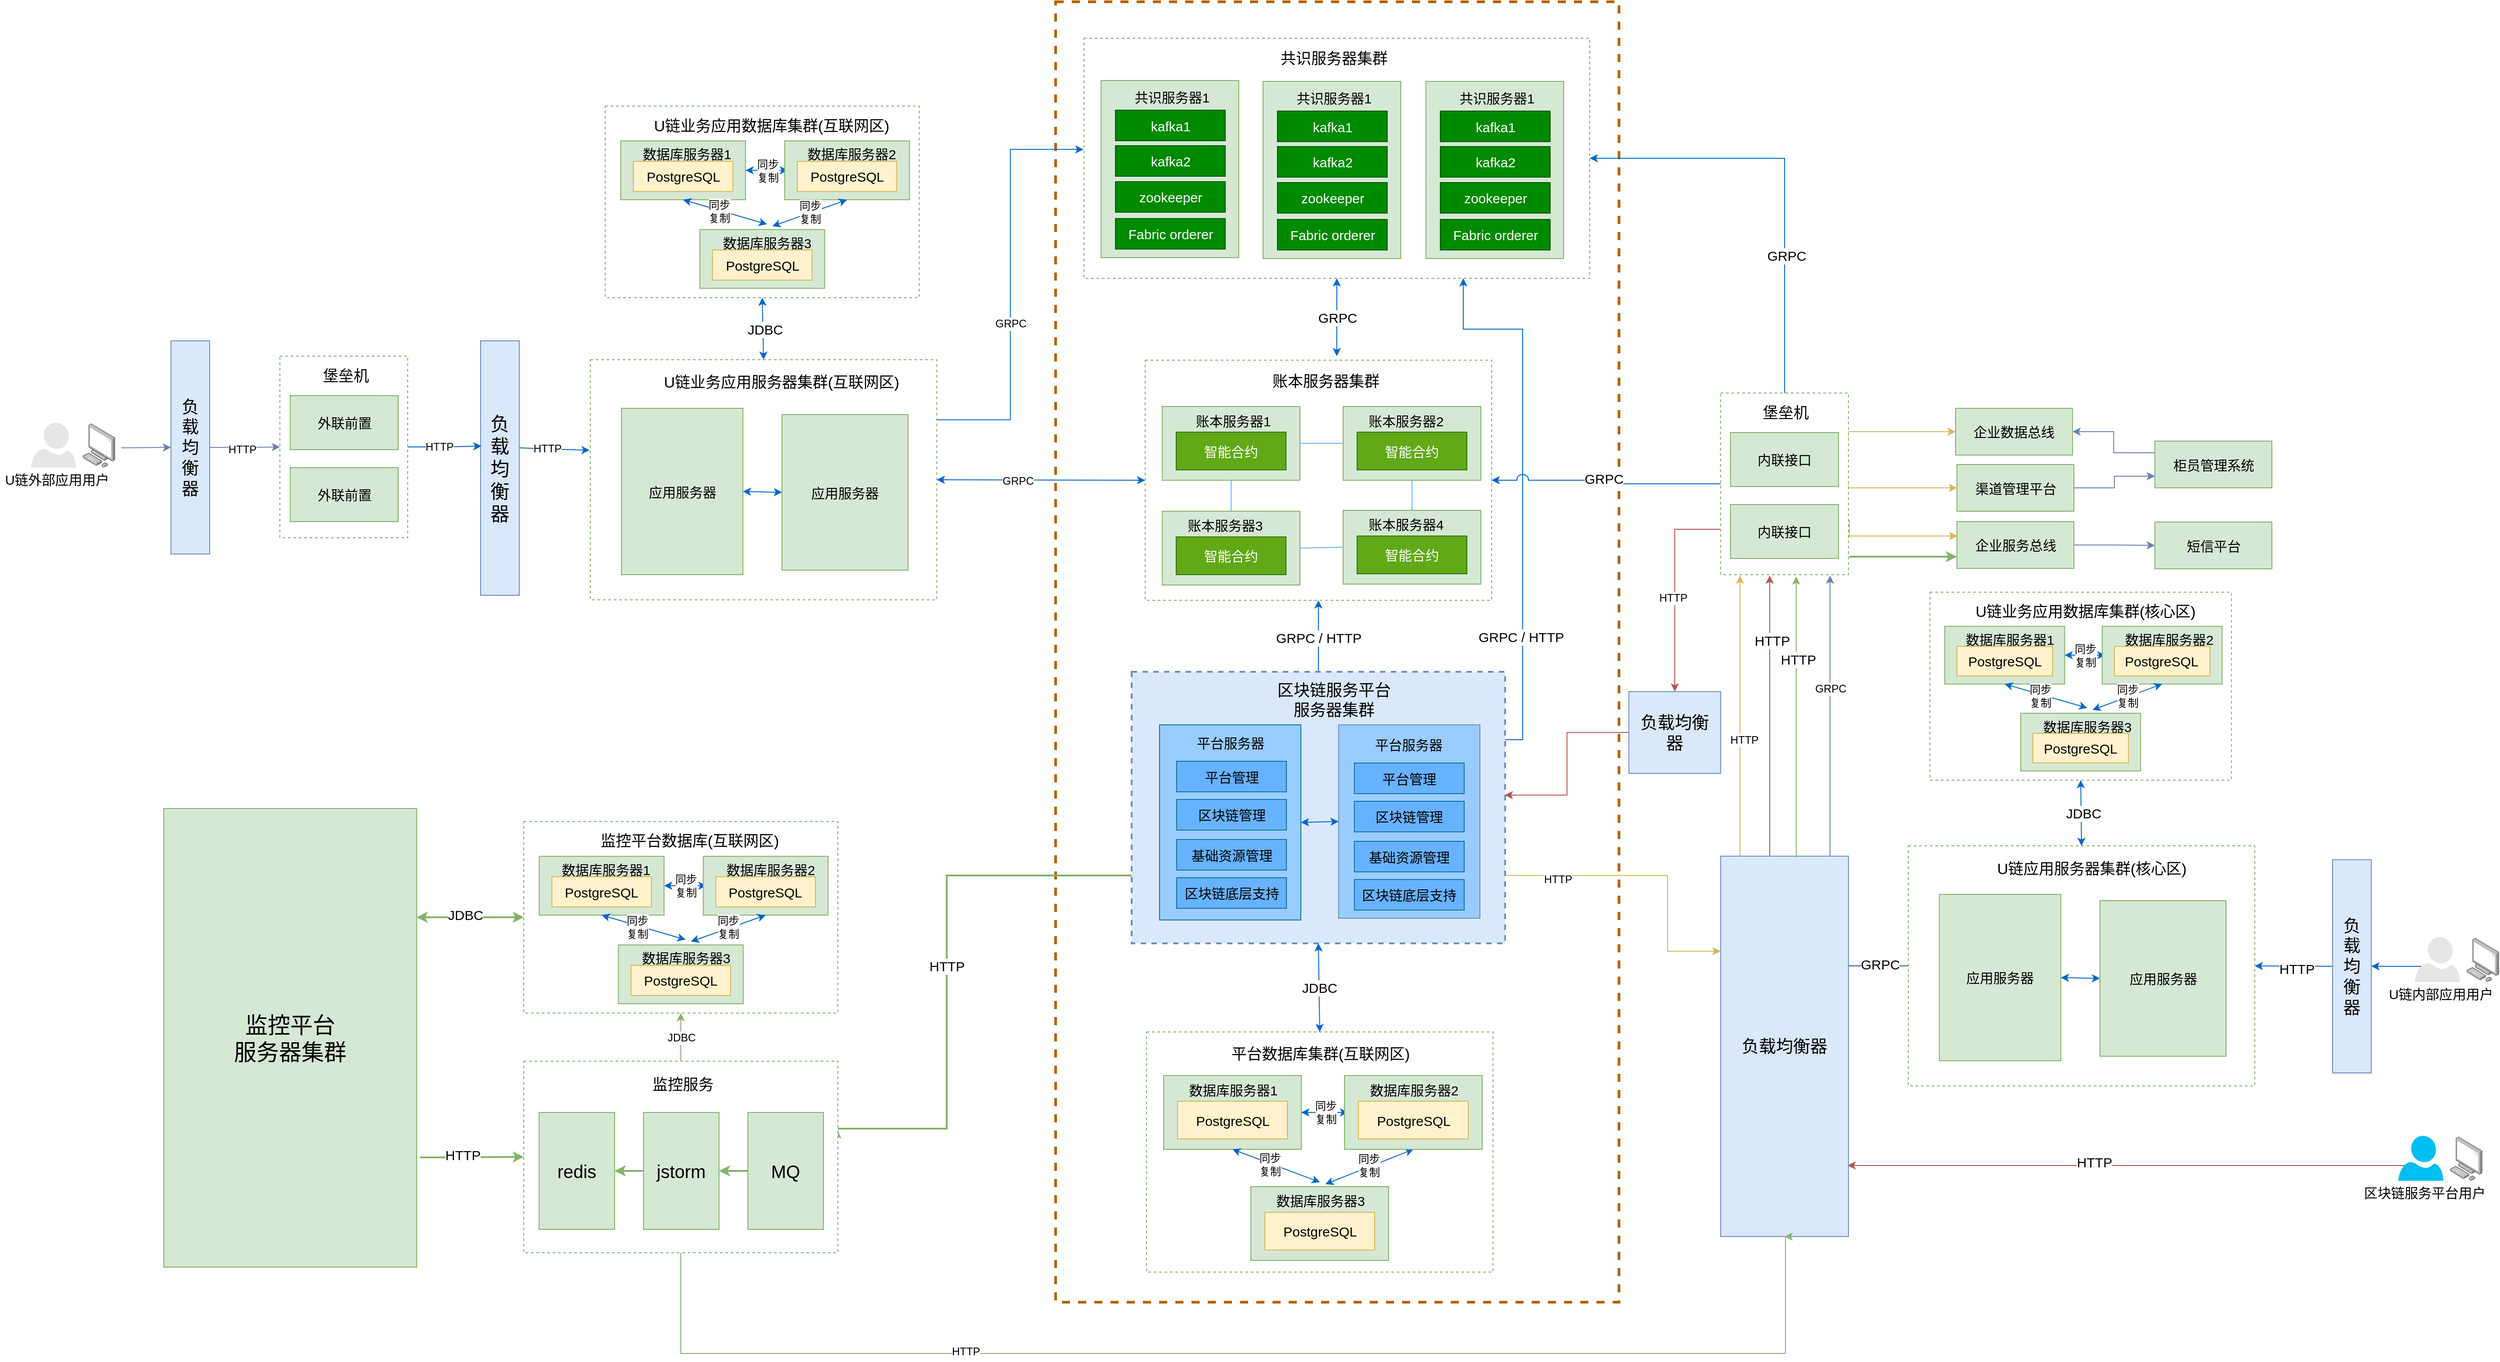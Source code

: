 <mxfile version="12.1.3" type="github" pages="1">
  <diagram id="GpWHCvYwklkqD8Dyqe2I" name="Page-1">
    <mxGraphModel dx="1553" dy="948" grid="0" gridSize="10" guides="1" tooltips="1" connect="1" arrows="1" fold="1" page="1" pageScale="1" pageWidth="3300" pageHeight="4681" math="0" shadow="0">
      <root>
        <mxCell id="0"/>
        <mxCell id="1" parent="0"/>
        <mxCell id="OX4fmcxfJEsmP53yHdPk-448" value="" style="rounded=0;whiteSpace=wrap;html=1;labelBackgroundColor=#ffffff;strokeColor=#b46504;fillColor=none;fontSize=15;align=center;dashed=1;strokeWidth=3;" parent="1" vertex="1">
          <mxGeometry x="1293" y="54" width="626" height="1446" as="geometry"/>
        </mxCell>
        <mxCell id="OX4fmcxfJEsmP53yHdPk-125" value="负载均衡器" style="rounded=0;whiteSpace=wrap;html=1;labelBackgroundColor=none;strokeColor=#6c8ebf;fillColor=#dae8fc;fontSize=21;align=center;spacingLeft=5;spacingRight=5;" parent="1" vertex="1">
          <mxGeometry x="654" y="431" width="43" height="283" as="geometry"/>
        </mxCell>
        <mxCell id="OX4fmcxfJEsmP53yHdPk-127" style="edgeStyle=orthogonalEdgeStyle;rounded=0;orthogonalLoop=1;jettySize=auto;html=1;exitX=1;exitY=0.5;exitDx=0;exitDy=0;entryX=0;entryY=0.5;entryDx=0;entryDy=0;strokeColor=#6881B3;fontSize=19;" parent="1" source="OX4fmcxfJEsmP53yHdPk-129" target="OX4fmcxfJEsmP53yHdPk-132" edge="1">
          <mxGeometry relative="1" as="geometry"/>
        </mxCell>
        <mxCell id="OX4fmcxfJEsmP53yHdPk-252" value="HTTP" style="text;html=1;resizable=0;points=[];align=center;verticalAlign=middle;labelBackgroundColor=#ffffff;fontSize=12;" parent="OX4fmcxfJEsmP53yHdPk-127" vertex="1" connectable="0">
          <mxGeometry x="-0.081" y="-2" relative="1" as="geometry">
            <mxPoint as="offset"/>
          </mxGeometry>
        </mxCell>
        <mxCell id="OX4fmcxfJEsmP53yHdPk-129" value="负载均衡器" style="rounded=0;whiteSpace=wrap;html=1;labelBackgroundColor=none;strokeColor=#6c8ebf;fillColor=#dae8fc;fontSize=19;align=center;spacingLeft=5;spacingRight=5;" parent="1" vertex="1">
          <mxGeometry x="310" y="431" width="43" height="237" as="geometry"/>
        </mxCell>
        <mxCell id="OX4fmcxfJEsmP53yHdPk-130" value="" style="endArrow=classic;html=1;strokeColor=#6881B3;fontSize=19;entryX=0;entryY=0.5;entryDx=0;entryDy=0;" parent="1" target="OX4fmcxfJEsmP53yHdPk-129" edge="1">
          <mxGeometry width="50" height="50" relative="1" as="geometry">
            <mxPoint x="255" y="550" as="sourcePoint"/>
            <mxPoint x="238.5" y="506" as="targetPoint"/>
          </mxGeometry>
        </mxCell>
        <mxCell id="OX4fmcxfJEsmP53yHdPk-253" style="edgeStyle=orthogonalEdgeStyle;rounded=0;orthogonalLoop=1;jettySize=auto;html=1;exitX=1;exitY=0.5;exitDx=0;exitDy=0;fontSize=12;strokeColor=#0066CC;" parent="1" source="OX4fmcxfJEsmP53yHdPk-132" edge="1">
          <mxGeometry relative="1" as="geometry">
            <mxPoint x="655" y="548" as="targetPoint"/>
          </mxGeometry>
        </mxCell>
        <mxCell id="OX4fmcxfJEsmP53yHdPk-254" value="HTTP" style="text;html=1;resizable=0;points=[];align=center;verticalAlign=middle;labelBackgroundColor=#ffffff;fontSize=12;" parent="OX4fmcxfJEsmP53yHdPk-253" vertex="1" connectable="0">
          <mxGeometry x="-0.149" relative="1" as="geometry">
            <mxPoint as="offset"/>
          </mxGeometry>
        </mxCell>
        <mxCell id="OX4fmcxfJEsmP53yHdPk-132" value="" style="rounded=0;whiteSpace=wrap;html=1;labelBackgroundColor=none;strokeColor=#82b366;fillColor=#FFFFFF;fontSize=19;align=center;dashed=1;" parent="1" vertex="1">
          <mxGeometry x="431" y="448" width="142" height="202" as="geometry"/>
        </mxCell>
        <mxCell id="OX4fmcxfJEsmP53yHdPk-345" style="edgeStyle=orthogonalEdgeStyle;rounded=0;orthogonalLoop=1;jettySize=auto;html=1;exitX=1;exitY=0.25;exitDx=0;exitDy=0;entryX=-0.001;entryY=0.463;entryDx=0;entryDy=0;entryPerimeter=0;strokeColor=#0066CC;fontSize=12;" parent="1" source="OX4fmcxfJEsmP53yHdPk-151" target="OX4fmcxfJEsmP53yHdPk-302" edge="1">
          <mxGeometry relative="1" as="geometry"/>
        </mxCell>
        <mxCell id="OX4fmcxfJEsmP53yHdPk-346" value="GRPC" style="text;html=1;resizable=0;points=[];align=center;verticalAlign=middle;labelBackgroundColor=#ffffff;fontSize=12;" parent="OX4fmcxfJEsmP53yHdPk-345" vertex="1" connectable="0">
          <mxGeometry x="-0.187" relative="1" as="geometry">
            <mxPoint as="offset"/>
          </mxGeometry>
        </mxCell>
        <mxCell id="OX4fmcxfJEsmP53yHdPk-151" value="" style="rounded=0;whiteSpace=wrap;html=1;labelBackgroundColor=none;strokeColor=#82B366;fillColor=#FFFFFF;fontSize=19;align=center;fontColor=#333333;dashed=1;" parent="1" vertex="1">
          <mxGeometry x="776" y="452" width="385" height="267" as="geometry"/>
        </mxCell>
        <mxCell id="OX4fmcxfJEsmP53yHdPk-364" style="edgeStyle=orthogonalEdgeStyle;rounded=0;orthogonalLoop=1;jettySize=auto;html=1;exitX=0.5;exitY=0;exitDx=0;exitDy=0;entryX=0.5;entryY=1;entryDx=0;entryDy=0;strokeColor=#0066CC;fontSize=15;" parent="1" source="OX4fmcxfJEsmP53yHdPk-193" target="OX4fmcxfJEsmP53yHdPk-280" edge="1">
          <mxGeometry relative="1" as="geometry"/>
        </mxCell>
        <mxCell id="OX4fmcxfJEsmP53yHdPk-365" value="GRPC / HTTP" style="text;html=1;resizable=0;points=[];align=center;verticalAlign=middle;labelBackgroundColor=#ffffff;fontSize=15;" parent="OX4fmcxfJEsmP53yHdPk-364" vertex="1" connectable="0">
          <mxGeometry x="-0.042" relative="1" as="geometry">
            <mxPoint as="offset"/>
          </mxGeometry>
        </mxCell>
        <mxCell id="OX4fmcxfJEsmP53yHdPk-366" style="edgeStyle=orthogonalEdgeStyle;rounded=0;orthogonalLoop=1;jettySize=auto;html=1;exitX=1;exitY=0.25;exitDx=0;exitDy=0;entryX=0.75;entryY=1;entryDx=0;entryDy=0;strokeColor=#0066CC;fontSize=15;" parent="1" source="OX4fmcxfJEsmP53yHdPk-193" target="OX4fmcxfJEsmP53yHdPk-302" edge="1">
          <mxGeometry relative="1" as="geometry">
            <Array as="points">
              <mxPoint x="1812" y="874"/>
              <mxPoint x="1812" y="418"/>
              <mxPoint x="1746" y="418"/>
            </Array>
          </mxGeometry>
        </mxCell>
        <mxCell id="OX4fmcxfJEsmP53yHdPk-367" value="GRPC / HTTP" style="text;html=1;resizable=0;points=[];align=center;verticalAlign=middle;labelBackgroundColor=#ffffff;fontSize=15;" parent="OX4fmcxfJEsmP53yHdPk-366" vertex="1" connectable="0">
          <mxGeometry x="-0.552" y="2" relative="1" as="geometry">
            <mxPoint as="offset"/>
          </mxGeometry>
        </mxCell>
        <mxCell id="YwczhwZlPLgz6SLzk2xk-4" style="edgeStyle=orthogonalEdgeStyle;rounded=0;orthogonalLoop=1;jettySize=auto;html=1;exitX=1;exitY=0.75;exitDx=0;exitDy=0;entryX=0;entryY=0.25;entryDx=0;entryDy=0;endArrow=classic;endFill=1;strokeColor=#d6b656;strokeWidth=1;fillColor=#fff2cc;" parent="1" source="OX4fmcxfJEsmP53yHdPk-193" target="OX4fmcxfJEsmP53yHdPk-433" edge="1">
          <mxGeometry relative="1" as="geometry">
            <Array as="points">
              <mxPoint x="1973" y="1025"/>
              <mxPoint x="1973" y="1110"/>
            </Array>
          </mxGeometry>
        </mxCell>
        <mxCell id="YwczhwZlPLgz6SLzk2xk-6" value="HTTP" style="text;html=1;resizable=0;points=[];align=center;verticalAlign=middle;labelBackgroundColor=#ffffff;" parent="YwczhwZlPLgz6SLzk2xk-4" vertex="1" connectable="0">
          <mxGeometry x="-0.638" y="-4" relative="1" as="geometry">
            <mxPoint as="offset"/>
          </mxGeometry>
        </mxCell>
        <mxCell id="wujyxgY4NEIOlfJlrqJw-47" value="HTTP" style="edgeStyle=orthogonalEdgeStyle;rounded=0;orthogonalLoop=1;jettySize=auto;html=1;exitX=0;exitY=0.75;exitDx=0;exitDy=0;entryX=0.994;entryY=0.345;entryDx=0;entryDy=0;entryPerimeter=0;strokeWidth=2;fontSize=15;fillColor=#d5e8d4;strokeColor=#82b366;" parent="1" source="OX4fmcxfJEsmP53yHdPk-193" target="wujyxgY4NEIOlfJlrqJw-21" edge="1">
          <mxGeometry relative="1" as="geometry">
            <Array as="points">
              <mxPoint x="1172" y="1025"/>
              <mxPoint x="1172" y="1307"/>
            </Array>
          </mxGeometry>
        </mxCell>
        <mxCell id="OX4fmcxfJEsmP53yHdPk-193" value="" style="rounded=0;whiteSpace=wrap;html=1;labelBackgroundColor=none;strokeColor=#6c8ebf;fillColor=#dae8fc;fontSize=19;align=center;strokeWidth=2;dashed=1;" parent="1" vertex="1">
          <mxGeometry x="1377.5" y="799" width="415" height="302" as="geometry"/>
        </mxCell>
        <mxCell id="OX4fmcxfJEsmP53yHdPk-244" value="" style="endArrow=classic;html=1;strokeColor=#0066CC;strokeWidth=1;fontSize=15;entryX=-0.002;entryY=0.31;entryDx=0;entryDy=0;exitX=1.005;exitY=0.182;exitDx=0;exitDy=0;exitPerimeter=0;entryPerimeter=0;" parent="1" edge="1">
          <mxGeometry width="50" height="50" relative="1" as="geometry">
            <mxPoint x="697.215" y="550.01" as="sourcePoint"/>
            <mxPoint x="775.23" y="552.77" as="targetPoint"/>
          </mxGeometry>
        </mxCell>
        <mxCell id="OX4fmcxfJEsmP53yHdPk-259" value="HTTP" style="text;html=1;resizable=0;points=[];align=center;verticalAlign=middle;labelBackgroundColor=#ffffff;fontSize=12;" parent="OX4fmcxfJEsmP53yHdPk-244" vertex="1" connectable="0">
          <mxGeometry x="-0.222" relative="1" as="geometry">
            <mxPoint as="offset"/>
          </mxGeometry>
        </mxCell>
        <mxCell id="OX4fmcxfJEsmP53yHdPk-245" value="堡垒机" style="text;html=1;resizable=0;points=[];autosize=1;align=center;verticalAlign=top;spacingTop=-4;fontSize=17;" parent="1" vertex="1">
          <mxGeometry x="473" y="458" width="61" height="20" as="geometry"/>
        </mxCell>
        <mxCell id="OX4fmcxfJEsmP53yHdPk-246" value="外联前置" style="rounded=0;whiteSpace=wrap;html=1;fillColor=#d5e8d4;fontSize=15;strokeColor=#82b366;" parent="1" vertex="1">
          <mxGeometry x="442.5" y="492" width="120" height="60" as="geometry"/>
        </mxCell>
        <mxCell id="OX4fmcxfJEsmP53yHdPk-247" value="外联前置" style="rounded=0;whiteSpace=wrap;html=1;fillColor=#d5e8d4;fontSize=15;strokeColor=#82b366;" parent="1" vertex="1">
          <mxGeometry x="442.5" y="572" width="120" height="60" as="geometry"/>
        </mxCell>
        <mxCell id="OX4fmcxfJEsmP53yHdPk-249" value="" style="verticalLabelPosition=bottom;html=1;verticalAlign=top;align=center;strokeColor=none;fillColor=#E6E6E6;shape=mxgraph.azure.user;fontSize=15;" parent="1" vertex="1">
          <mxGeometry x="154.5" y="522" width="50" height="50" as="geometry"/>
        </mxCell>
        <mxCell id="OX4fmcxfJEsmP53yHdPk-250" value="" style="points=[];aspect=fixed;html=1;align=center;shadow=0;dashed=0;image;image=img/lib/allied_telesis/computer_and_terminals/Personal_Computer.svg;fillColor=#FFFFFF;fontSize=15;" parent="1" vertex="1">
          <mxGeometry x="212" y="523" width="36" height="48.82" as="geometry"/>
        </mxCell>
        <mxCell id="OX4fmcxfJEsmP53yHdPk-251" value="U链外部应用用户" style="text;html=1;resizable=0;points=[];autosize=1;align=center;verticalAlign=top;spacingTop=-4;fontSize=15;" parent="1" vertex="1">
          <mxGeometry x="120" y="574" width="126" height="18" as="geometry"/>
        </mxCell>
        <mxCell id="OX4fmcxfJEsmP53yHdPk-255" value="U链业务应用服务器集群(互联网区)" style="text;html=1;resizable=0;points=[];autosize=1;align=center;verticalAlign=top;spacingTop=-4;fontSize=17;" parent="1" vertex="1">
          <mxGeometry x="851.5" y="465" width="272" height="20" as="geometry"/>
        </mxCell>
        <mxCell id="OX4fmcxfJEsmP53yHdPk-256" value="应用服务器" style="rounded=0;whiteSpace=wrap;html=1;fillColor=#d5e8d4;fontSize=15;align=center;strokeColor=#82b366;" parent="1" vertex="1">
          <mxGeometry x="810.5" y="506" width="135" height="185" as="geometry"/>
        </mxCell>
        <mxCell id="OX4fmcxfJEsmP53yHdPk-257" value="应用服务器" style="rounded=0;whiteSpace=wrap;html=1;fillColor=#d5e8d4;fontSize=15;align=center;strokeColor=#82b366;" parent="1" vertex="1">
          <mxGeometry x="989" y="513" width="140" height="173" as="geometry"/>
        </mxCell>
        <mxCell id="OX4fmcxfJEsmP53yHdPk-258" value="" style="endArrow=classic;startArrow=classic;html=1;strokeColor=#0066CC;fontSize=15;exitX=1;exitY=0.5;exitDx=0;exitDy=0;entryX=0;entryY=0.5;entryDx=0;entryDy=0;" parent="1" source="OX4fmcxfJEsmP53yHdPk-256" target="OX4fmcxfJEsmP53yHdPk-257" edge="1">
          <mxGeometry width="50" height="50" relative="1" as="geometry">
            <mxPoint x="917" y="723" as="sourcePoint"/>
            <mxPoint x="967" y="673" as="targetPoint"/>
          </mxGeometry>
        </mxCell>
        <mxCell id="OX4fmcxfJEsmP53yHdPk-280" value="" style="rounded=0;whiteSpace=wrap;html=1;labelBackgroundColor=none;strokeColor=#82B366;fillColor=none;fontSize=19;align=center;dashed=1;" parent="1" vertex="1">
          <mxGeometry x="1392.5" y="452.5" width="385" height="267" as="geometry"/>
        </mxCell>
        <mxCell id="OX4fmcxfJEsmP53yHdPk-281" value="" style="group;fillColor=#60a917;strokeColor=#2D7600;fontColor=#ffffff;" parent="1" vertex="1" connectable="0">
          <mxGeometry x="1411.5" y="504" width="153" height="82" as="geometry"/>
        </mxCell>
        <mxCell id="OX4fmcxfJEsmP53yHdPk-291" value="" style="rounded=0;whiteSpace=wrap;html=1;fillColor=#d5e8d4;fontSize=15;align=center;strokeColor=#82b366;" parent="1" vertex="1">
          <mxGeometry x="1612.5" y="504" width="153" height="82" as="geometry"/>
        </mxCell>
        <mxCell id="OX4fmcxfJEsmP53yHdPk-292" value="账本服务器2" style="text;html=1;resizable=0;points=[];autosize=1;align=center;verticalAlign=top;spacingTop=-4;fontSize=15;" parent="1" vertex="1">
          <mxGeometry x="1635" y="508.5" width="93" height="18" as="geometry"/>
        </mxCell>
        <mxCell id="OX4fmcxfJEsmP53yHdPk-293" value="智能合约" style="rounded=0;whiteSpace=wrap;html=1;fillColor=#60a917;fontSize=15;align=center;strokeColor=#2D7600;fontColor=#ffffff;" parent="1" vertex="1">
          <mxGeometry x="1628" y="532.5" width="122" height="42" as="geometry"/>
        </mxCell>
        <mxCell id="OX4fmcxfJEsmP53yHdPk-294" value="" style="rounded=0;whiteSpace=wrap;html=1;fillColor=#d5e8d4;fontSize=15;align=center;strokeColor=#82b366;" parent="1" vertex="1">
          <mxGeometry x="1411.5" y="620.5" width="153" height="82" as="geometry"/>
        </mxCell>
        <mxCell id="OX4fmcxfJEsmP53yHdPk-295" value="账本服务器3" style="text;html=1;resizable=0;points=[];autosize=1;align=center;verticalAlign=top;spacingTop=-4;fontSize=15;" parent="1" vertex="1">
          <mxGeometry x="1434" y="625" width="93" height="18" as="geometry"/>
        </mxCell>
        <mxCell id="OX4fmcxfJEsmP53yHdPk-296" value="智能合约" style="rounded=0;whiteSpace=wrap;html=1;fillColor=#60a917;fontSize=15;align=center;strokeColor=#2D7600;fontColor=#ffffff;" parent="1" vertex="1">
          <mxGeometry x="1427" y="649" width="122" height="42" as="geometry"/>
        </mxCell>
        <mxCell id="OX4fmcxfJEsmP53yHdPk-297" value="" style="rounded=0;whiteSpace=wrap;html=1;fillColor=#d5e8d4;fontSize=15;align=center;strokeColor=#82b366;" parent="1" vertex="1">
          <mxGeometry x="1612.5" y="619.5" width="153" height="82" as="geometry"/>
        </mxCell>
        <mxCell id="OX4fmcxfJEsmP53yHdPk-298" value="账本服务器4" style="text;html=1;resizable=0;points=[];autosize=1;align=center;verticalAlign=top;spacingTop=-4;fontSize=15;" parent="1" vertex="1">
          <mxGeometry x="1635" y="624" width="93" height="18" as="geometry"/>
        </mxCell>
        <mxCell id="OX4fmcxfJEsmP53yHdPk-299" value="智能合约" style="rounded=0;whiteSpace=wrap;html=1;fillColor=#60a917;fontSize=15;align=center;strokeColor=#2D7600;fontColor=#ffffff;" parent="1" vertex="1">
          <mxGeometry x="1628" y="648" width="122" height="42" as="geometry"/>
        </mxCell>
        <mxCell id="OX4fmcxfJEsmP53yHdPk-301" value="账本服务器集群" style="text;html=1;resizable=0;points=[];autosize=1;align=center;verticalAlign=top;spacingTop=-4;fontSize=17;" parent="1" vertex="1">
          <mxGeometry x="1535" y="464" width="115" height="18" as="geometry"/>
        </mxCell>
        <mxCell id="OX4fmcxfJEsmP53yHdPk-282" value="" style="rounded=0;whiteSpace=wrap;html=1;fillColor=#d5e8d4;fontSize=15;align=center;strokeColor=#82b366;" parent="1" vertex="1">
          <mxGeometry x="1411.5" y="504" width="153" height="82" as="geometry"/>
        </mxCell>
        <mxCell id="OX4fmcxfJEsmP53yHdPk-283" value="账本服务器1" style="text;html=1;resizable=0;points=[];autosize=1;align=center;verticalAlign=top;spacingTop=-4;fontSize=15;" parent="1" vertex="1">
          <mxGeometry x="1443.5" y="508.5" width="93" height="18" as="geometry"/>
        </mxCell>
        <mxCell id="OX4fmcxfJEsmP53yHdPk-284" value="智能合约" style="rounded=0;whiteSpace=wrap;html=1;fillColor=#60a917;fontSize=15;align=center;strokeColor=#2D7600;fontColor=#ffffff;" parent="1" vertex="1">
          <mxGeometry x="1427" y="532.5" width="122" height="42" as="geometry"/>
        </mxCell>
        <mxCell id="OX4fmcxfJEsmP53yHdPk-302" value="" style="rounded=0;whiteSpace=wrap;html=1;labelBackgroundColor=none;strokeColor=#82B366;fillColor=none;fontSize=19;align=center;dashed=1;" parent="1" vertex="1">
          <mxGeometry x="1324.5" y="94.5" width="562" height="267" as="geometry"/>
        </mxCell>
        <mxCell id="OX4fmcxfJEsmP53yHdPk-303" value="" style="group;fillColor=#60a917;strokeColor=#2D7600;fontColor=#ffffff;" parent="1" vertex="1" connectable="0">
          <mxGeometry x="1343.5" y="146" width="153" height="82" as="geometry"/>
        </mxCell>
        <mxCell id="OX4fmcxfJEsmP53yHdPk-313" value="共识服务器集群" style="text;html=1;resizable=0;points=[];autosize=1;align=center;verticalAlign=top;spacingTop=-4;fontSize=17;" parent="1" vertex="1">
          <mxGeometry x="1544.5" y="105" width="115" height="18" as="geometry"/>
        </mxCell>
        <mxCell id="OX4fmcxfJEsmP53yHdPk-314" value="" style="rounded=0;whiteSpace=wrap;html=1;fillColor=#d5e8d4;fontSize=15;align=center;strokeColor=#82b366;" parent="1" vertex="1">
          <mxGeometry x="1343.5" y="141.5" width="153" height="197" as="geometry"/>
        </mxCell>
        <mxCell id="OX4fmcxfJEsmP53yHdPk-315" value="共识服务器1" style="text;html=1;resizable=0;points=[];autosize=1;align=center;verticalAlign=top;spacingTop=-4;fontSize=15;" parent="1" vertex="1">
          <mxGeometry x="1375.5" y="148.5" width="93" height="18" as="geometry"/>
        </mxCell>
        <mxCell id="OX4fmcxfJEsmP53yHdPk-316" value="kafka1" style="rounded=0;whiteSpace=wrap;html=1;fillColor=#008a00;fontSize=15;align=center;strokeColor=#005700;fontColor=#ffffff;flipH=0;" parent="1" vertex="1">
          <mxGeometry x="1359.5" y="174.5" width="122" height="34" as="geometry"/>
        </mxCell>
        <mxCell id="OX4fmcxfJEsmP53yHdPk-317" value="kafka2" style="rounded=0;whiteSpace=wrap;html=1;fillColor=#008a00;fontSize=15;align=center;strokeColor=#005700;fontColor=#ffffff;" parent="1" vertex="1">
          <mxGeometry x="1359.5" y="214" width="122" height="34" as="geometry"/>
        </mxCell>
        <mxCell id="OX4fmcxfJEsmP53yHdPk-318" value="zookeeper" style="rounded=0;whiteSpace=wrap;html=1;fillColor=#008a00;fontSize=15;align=center;strokeColor=#005700;fontColor=#ffffff;" parent="1" vertex="1">
          <mxGeometry x="1359.5" y="254" width="122" height="34" as="geometry"/>
        </mxCell>
        <mxCell id="OX4fmcxfJEsmP53yHdPk-320" value="Fabric orderer" style="rounded=0;whiteSpace=wrap;html=1;fillColor=#008a00;fontSize=15;align=center;strokeColor=#005700;fontColor=#ffffff;" parent="1" vertex="1">
          <mxGeometry x="1359.5" y="295" width="122" height="34" as="geometry"/>
        </mxCell>
        <mxCell id="OX4fmcxfJEsmP53yHdPk-323" value="" style="group;fillColor=#60a917;strokeColor=#2D7600;fontColor=#ffffff;" parent="1" vertex="1" connectable="0">
          <mxGeometry x="1523.5" y="147" width="153" height="82" as="geometry"/>
        </mxCell>
        <mxCell id="OX4fmcxfJEsmP53yHdPk-324" value="" style="rounded=0;whiteSpace=wrap;html=1;fillColor=#d5e8d4;fontSize=15;align=center;strokeColor=#82b366;" parent="1" vertex="1">
          <mxGeometry x="1523.5" y="142.5" width="153" height="197" as="geometry"/>
        </mxCell>
        <mxCell id="OX4fmcxfJEsmP53yHdPk-325" value="共识服务器1" style="text;html=1;resizable=0;points=[];autosize=1;align=center;verticalAlign=top;spacingTop=-4;fontSize=15;" parent="1" vertex="1">
          <mxGeometry x="1555.5" y="149.5" width="93" height="18" as="geometry"/>
        </mxCell>
        <mxCell id="OX4fmcxfJEsmP53yHdPk-326" value="kafka1" style="rounded=0;whiteSpace=wrap;html=1;fillColor=#008a00;fontSize=15;align=center;strokeColor=#005700;fontColor=#ffffff;flipH=0;" parent="1" vertex="1">
          <mxGeometry x="1539.5" y="175.5" width="122" height="34" as="geometry"/>
        </mxCell>
        <mxCell id="OX4fmcxfJEsmP53yHdPk-327" value="kafka2" style="rounded=0;whiteSpace=wrap;html=1;fillColor=#008a00;fontSize=15;align=center;strokeColor=#005700;fontColor=#ffffff;" parent="1" vertex="1">
          <mxGeometry x="1539.5" y="215" width="122" height="34" as="geometry"/>
        </mxCell>
        <mxCell id="OX4fmcxfJEsmP53yHdPk-328" value="zookeeper" style="rounded=0;whiteSpace=wrap;html=1;fillColor=#008a00;fontSize=15;align=center;strokeColor=#005700;fontColor=#ffffff;" parent="1" vertex="1">
          <mxGeometry x="1539.5" y="255" width="122" height="34" as="geometry"/>
        </mxCell>
        <mxCell id="OX4fmcxfJEsmP53yHdPk-329" value="Fabric orderer" style="rounded=0;whiteSpace=wrap;html=1;fillColor=#008a00;fontSize=15;align=center;strokeColor=#005700;fontColor=#ffffff;" parent="1" vertex="1">
          <mxGeometry x="1539.5" y="296" width="122" height="34" as="geometry"/>
        </mxCell>
        <mxCell id="OX4fmcxfJEsmP53yHdPk-330" value="" style="group;fillColor=#60a917;strokeColor=#2D7600;fontColor=#ffffff;" parent="1" vertex="1" connectable="0">
          <mxGeometry x="1704.5" y="147" width="153" height="82" as="geometry"/>
        </mxCell>
        <mxCell id="OX4fmcxfJEsmP53yHdPk-331" value="" style="rounded=0;whiteSpace=wrap;html=1;fillColor=#d5e8d4;fontSize=15;align=center;strokeColor=#82b366;" parent="1" vertex="1">
          <mxGeometry x="1704.5" y="142.5" width="153" height="197" as="geometry"/>
        </mxCell>
        <mxCell id="OX4fmcxfJEsmP53yHdPk-332" value="共识服务器1" style="text;html=1;resizable=0;points=[];autosize=1;align=center;verticalAlign=top;spacingTop=-4;fontSize=15;" parent="1" vertex="1">
          <mxGeometry x="1736.5" y="149.5" width="93" height="18" as="geometry"/>
        </mxCell>
        <mxCell id="OX4fmcxfJEsmP53yHdPk-333" value="kafka1" style="rounded=0;whiteSpace=wrap;html=1;fillColor=#008a00;fontSize=15;align=center;strokeColor=#005700;fontColor=#ffffff;flipH=0;" parent="1" vertex="1">
          <mxGeometry x="1720.5" y="175.5" width="122" height="34" as="geometry"/>
        </mxCell>
        <mxCell id="OX4fmcxfJEsmP53yHdPk-334" value="kafka2" style="rounded=0;whiteSpace=wrap;html=1;fillColor=#008a00;fontSize=15;align=center;strokeColor=#005700;fontColor=#ffffff;" parent="1" vertex="1">
          <mxGeometry x="1720.5" y="215" width="122" height="34" as="geometry"/>
        </mxCell>
        <mxCell id="OX4fmcxfJEsmP53yHdPk-335" value="zookeeper" style="rounded=0;whiteSpace=wrap;html=1;fillColor=#008a00;fontSize=15;align=center;strokeColor=#005700;fontColor=#ffffff;" parent="1" vertex="1">
          <mxGeometry x="1720.5" y="255" width="122" height="34" as="geometry"/>
        </mxCell>
        <mxCell id="OX4fmcxfJEsmP53yHdPk-336" value="Fabric orderer" style="rounded=0;whiteSpace=wrap;html=1;fillColor=#008a00;fontSize=15;align=center;strokeColor=#005700;fontColor=#ffffff;" parent="1" vertex="1">
          <mxGeometry x="1720.5" y="296" width="122" height="34" as="geometry"/>
        </mxCell>
        <mxCell id="OX4fmcxfJEsmP53yHdPk-343" value="" style="endArrow=classic;startArrow=classic;html=1;strokeColor=#0066CC;fontSize=12;entryX=0;entryY=0.5;entryDx=0;entryDy=0;exitX=1;exitY=0.5;exitDx=0;exitDy=0;" parent="1" source="OX4fmcxfJEsmP53yHdPk-151" target="OX4fmcxfJEsmP53yHdPk-280" edge="1">
          <mxGeometry width="50" height="50" relative="1" as="geometry">
            <mxPoint x="1232" y="610" as="sourcePoint"/>
            <mxPoint x="1282" y="560" as="targetPoint"/>
          </mxGeometry>
        </mxCell>
        <mxCell id="OX4fmcxfJEsmP53yHdPk-344" value="GRPC" style="text;html=1;resizable=0;points=[];align=center;verticalAlign=middle;labelBackgroundColor=#ffffff;fontSize=12;" parent="OX4fmcxfJEsmP53yHdPk-343" vertex="1" connectable="0">
          <mxGeometry x="-0.214" y="-1" relative="1" as="geometry">
            <mxPoint x="-1" as="offset"/>
          </mxGeometry>
        </mxCell>
        <mxCell id="OX4fmcxfJEsmP53yHdPk-347" value="区块链服务平台&lt;br style=&quot;font-size: 18px&quot;&gt;服务器集群" style="text;html=1;resizable=0;points=[];autosize=1;align=center;verticalAlign=top;spacingTop=-4;fontSize=18;" parent="1" vertex="1">
          <mxGeometry x="1534" y="806.5" width="136" height="44" as="geometry"/>
        </mxCell>
        <mxCell id="OX4fmcxfJEsmP53yHdPk-348" value="" style="rounded=0;whiteSpace=wrap;html=1;labelBackgroundColor=#ffffff;strokeColor=#10739e;fillColor=#99CCFF;fontSize=18;align=center;" parent="1" vertex="1">
          <mxGeometry x="1408.5" y="858" width="157" height="217" as="geometry"/>
        </mxCell>
        <mxCell id="OX4fmcxfJEsmP53yHdPk-349" value="" style="rounded=0;whiteSpace=wrap;html=1;labelBackgroundColor=#ffffff;strokeColor=#6C8EBF;fillColor=#99CCFF;fontSize=18;align=center;" parent="1" vertex="1">
          <mxGeometry x="1607.5" y="858" width="157" height="215" as="geometry"/>
        </mxCell>
        <mxCell id="OX4fmcxfJEsmP53yHdPk-350" value="" style="endArrow=classic;startArrow=classic;html=1;strokeColor=#0066CC;fontSize=18;exitX=1;exitY=0.5;exitDx=0;exitDy=0;entryX=0;entryY=0.5;entryDx=0;entryDy=0;" parent="1" source="OX4fmcxfJEsmP53yHdPk-348" target="OX4fmcxfJEsmP53yHdPk-349" edge="1">
          <mxGeometry width="50" height="50" relative="1" as="geometry">
            <mxPoint x="1571.5" y="1017" as="sourcePoint"/>
            <mxPoint x="1621.5" y="967" as="targetPoint"/>
          </mxGeometry>
        </mxCell>
        <mxCell id="OX4fmcxfJEsmP53yHdPk-351" value="平台服务器" style="text;html=1;resizable=0;points=[];autosize=1;align=center;verticalAlign=top;spacingTop=-4;fontSize=15;" parent="1" vertex="1">
          <mxGeometry x="1437" y="867" width="100" height="22" as="geometry"/>
        </mxCell>
        <mxCell id="OX4fmcxfJEsmP53yHdPk-353" value="平台管理" style="rounded=0;whiteSpace=wrap;html=1;fillColor=#66B2FF;fontSize=15;align=center;strokeColor=#10739e;" parent="1" vertex="1">
          <mxGeometry x="1427.5" y="898.5" width="122" height="34" as="geometry"/>
        </mxCell>
        <mxCell id="OX4fmcxfJEsmP53yHdPk-354" value="区块链管理" style="rounded=0;whiteSpace=wrap;html=1;fillColor=#66B2FF;fontSize=15;align=center;strokeColor=#10739e;" parent="1" vertex="1">
          <mxGeometry x="1427.5" y="941" width="122" height="34" as="geometry"/>
        </mxCell>
        <mxCell id="OX4fmcxfJEsmP53yHdPk-355" value="基础资源管理" style="rounded=0;whiteSpace=wrap;html=1;fillColor=#66B2FF;fontSize=15;align=center;strokeColor=#10739e;" parent="1" vertex="1">
          <mxGeometry x="1427.5" y="985.5" width="122" height="34" as="geometry"/>
        </mxCell>
        <mxCell id="OX4fmcxfJEsmP53yHdPk-356" value="区块链底层支持" style="rounded=0;whiteSpace=wrap;html=1;fillColor=#66B2FF;fontSize=15;align=center;strokeColor=#10739e;" parent="1" vertex="1">
          <mxGeometry x="1427.5" y="1028" width="122" height="34" as="geometry"/>
        </mxCell>
        <mxCell id="OX4fmcxfJEsmP53yHdPk-357" value="平台服务器" style="text;html=1;resizable=0;points=[];autosize=1;align=center;verticalAlign=top;spacingTop=-4;fontSize=15;" parent="1" vertex="1">
          <mxGeometry x="1634.5" y="869" width="100" height="22" as="geometry"/>
        </mxCell>
        <mxCell id="OX4fmcxfJEsmP53yHdPk-358" value="平台管理" style="rounded=0;whiteSpace=wrap;html=1;fillColor=#66B2FF;fontSize=15;align=center;strokeColor=#10739e;" parent="1" vertex="1">
          <mxGeometry x="1625" y="900.5" width="122" height="34" as="geometry"/>
        </mxCell>
        <mxCell id="OX4fmcxfJEsmP53yHdPk-359" value="区块链管理" style="rounded=0;whiteSpace=wrap;html=1;fillColor=#66B2FF;fontSize=15;align=center;strokeColor=#10739e;" parent="1" vertex="1">
          <mxGeometry x="1625" y="943" width="122" height="34" as="geometry"/>
        </mxCell>
        <mxCell id="OX4fmcxfJEsmP53yHdPk-360" value="基础资源管理" style="rounded=0;whiteSpace=wrap;html=1;fillColor=#66B2FF;fontSize=15;align=center;strokeColor=#10739e;" parent="1" vertex="1">
          <mxGeometry x="1625" y="987.5" width="122" height="34" as="geometry"/>
        </mxCell>
        <mxCell id="OX4fmcxfJEsmP53yHdPk-361" value="区块链底层支持" style="rounded=0;whiteSpace=wrap;html=1;fillColor=#66B2FF;fontSize=15;align=center;strokeColor=#10739e;" parent="1" vertex="1">
          <mxGeometry x="1625" y="1030" width="122" height="34" as="geometry"/>
        </mxCell>
        <mxCell id="OX4fmcxfJEsmP53yHdPk-368" value="" style="rounded=0;whiteSpace=wrap;html=1;labelBackgroundColor=none;strokeColor=#82B366;fillColor=none;fontSize=19;align=center;dashed=1;" parent="1" vertex="1">
          <mxGeometry x="1394" y="1199.5" width="385" height="267" as="geometry"/>
        </mxCell>
        <mxCell id="OX4fmcxfJEsmP53yHdPk-369" value="" style="group" parent="1" vertex="1" connectable="0">
          <mxGeometry x="1413" y="1248" width="153" height="82" as="geometry"/>
        </mxCell>
        <mxCell id="OX4fmcxfJEsmP53yHdPk-370" value="" style="rounded=0;whiteSpace=wrap;html=1;fillColor=#d5e8d4;fontSize=15;align=center;strokeColor=#82b366;" parent="OX4fmcxfJEsmP53yHdPk-369" vertex="1">
          <mxGeometry width="153" height="82" as="geometry"/>
        </mxCell>
        <mxCell id="OX4fmcxfJEsmP53yHdPk-371" value="数据库服务器1" style="text;html=1;resizable=0;points=[];autosize=1;align=center;verticalAlign=top;spacingTop=-4;fontSize=15;" parent="OX4fmcxfJEsmP53yHdPk-369" vertex="1">
          <mxGeometry x="32" y="4.5" width="89" height="14" as="geometry"/>
        </mxCell>
        <mxCell id="OX4fmcxfJEsmP53yHdPk-372" value="PostgreSQL" style="rounded=0;whiteSpace=wrap;html=1;fillColor=#fff2cc;fontSize=15;align=center;strokeColor=#d6b656;" parent="OX4fmcxfJEsmP53yHdPk-369" vertex="1">
          <mxGeometry x="15.5" y="28.5" width="122" height="42" as="geometry"/>
        </mxCell>
        <mxCell id="OX4fmcxfJEsmP53yHdPk-373" value="" style="endArrow=classic;startArrow=classic;html=1;strokeColor=#0066CC;fontSize=15;exitX=1;exitY=0.5;exitDx=0;exitDy=0;" parent="1" source="OX4fmcxfJEsmP53yHdPk-370" edge="1">
          <mxGeometry width="50" height="50" relative="1" as="geometry">
            <mxPoint x="1832" y="1325" as="sourcePoint"/>
            <mxPoint x="1618" y="1289" as="targetPoint"/>
          </mxGeometry>
        </mxCell>
        <mxCell id="OX4fmcxfJEsmP53yHdPk-374" value="同步&lt;br&gt;复制" style="text;html=1;resizable=0;points=[];align=center;verticalAlign=middle;labelBackgroundColor=#ffffff;fontSize=12;" parent="OX4fmcxfJEsmP53yHdPk-373" vertex="1" connectable="0">
          <mxGeometry x="0.051" relative="1" as="geometry">
            <mxPoint x="-1" as="offset"/>
          </mxGeometry>
        </mxCell>
        <mxCell id="OX4fmcxfJEsmP53yHdPk-375" value="" style="endArrow=classic;startArrow=classic;html=1;strokeColor=#0066CC;fontSize=15;entryX=0.5;entryY=1;entryDx=0;entryDy=0;exitX=0.502;exitY=-0.524;exitDx=0;exitDy=0;exitPerimeter=0;" parent="1" source="OX4fmcxfJEsmP53yHdPk-383" target="OX4fmcxfJEsmP53yHdPk-370" edge="1">
          <mxGeometry width="50" height="50" relative="1" as="geometry">
            <mxPoint x="1430" y="1420" as="sourcePoint"/>
            <mxPoint x="1480" y="1370" as="targetPoint"/>
          </mxGeometry>
        </mxCell>
        <mxCell id="OX4fmcxfJEsmP53yHdPk-376" value="同步&lt;br style=&quot;font-size: 12px;&quot;&gt;复制" style="text;html=1;resizable=0;points=[];align=center;verticalAlign=middle;labelBackgroundColor=#ffffff;fontSize=12;" parent="OX4fmcxfJEsmP53yHdPk-375" vertex="1" connectable="0">
          <mxGeometry x="0.196" y="-4" relative="1" as="geometry">
            <mxPoint x="1" y="6" as="offset"/>
          </mxGeometry>
        </mxCell>
        <mxCell id="OX4fmcxfJEsmP53yHdPk-377" value="" style="endArrow=classic;startArrow=classic;html=1;strokeColor=#0066CC;fontSize=15;exitX=0.558;exitY=-0.405;exitDx=0;exitDy=0;exitPerimeter=0;entryX=0.5;entryY=1;entryDx=0;entryDy=0;" parent="1" source="OX4fmcxfJEsmP53yHdPk-383" target="OX4fmcxfJEsmP53yHdPk-379" edge="1">
          <mxGeometry width="50" height="50" relative="1" as="geometry">
            <mxPoint x="1708" y="1419" as="sourcePoint"/>
            <mxPoint x="1758" y="1369" as="targetPoint"/>
          </mxGeometry>
        </mxCell>
        <mxCell id="OX4fmcxfJEsmP53yHdPk-378" value="同步&lt;br&gt;复制" style="text;html=1;resizable=0;points=[];align=center;verticalAlign=middle;labelBackgroundColor=#ffffff;fontSize=12;" parent="OX4fmcxfJEsmP53yHdPk-377" vertex="1" connectable="0">
          <mxGeometry x="0.021" y="1" relative="1" as="geometry">
            <mxPoint x="-1" as="offset"/>
          </mxGeometry>
        </mxCell>
        <mxCell id="OX4fmcxfJEsmP53yHdPk-379" value="" style="rounded=0;whiteSpace=wrap;html=1;fillColor=#d5e8d4;fontSize=15;align=center;strokeColor=#82b366;" parent="1" vertex="1">
          <mxGeometry x="1614" y="1248" width="153" height="82" as="geometry"/>
        </mxCell>
        <mxCell id="OX4fmcxfJEsmP53yHdPk-380" value="数据库服务器2" style="text;html=1;resizable=0;points=[];autosize=1;align=center;verticalAlign=top;spacingTop=-4;fontSize=15;" parent="1" vertex="1">
          <mxGeometry x="1636.5" y="1252.5" width="108" height="18" as="geometry"/>
        </mxCell>
        <mxCell id="OX4fmcxfJEsmP53yHdPk-381" value="PostgreSQL" style="rounded=0;whiteSpace=wrap;html=1;fillColor=#fff2cc;fontSize=15;align=center;strokeColor=#d6b656;" parent="1" vertex="1">
          <mxGeometry x="1629.5" y="1276.5" width="122" height="42" as="geometry"/>
        </mxCell>
        <mxCell id="OX4fmcxfJEsmP53yHdPk-382" value="" style="rounded=0;whiteSpace=wrap;html=1;fillColor=#d5e8d4;fontSize=15;align=center;strokeColor=#82b366;" parent="1" vertex="1">
          <mxGeometry x="1510" y="1371.5" width="153" height="82" as="geometry"/>
        </mxCell>
        <mxCell id="OX4fmcxfJEsmP53yHdPk-383" value="数据库服务器3" style="text;html=1;resizable=0;points=[];autosize=1;align=center;verticalAlign=top;spacingTop=-4;fontSize=15;" parent="1" vertex="1">
          <mxGeometry x="1532.5" y="1376" width="108" height="18" as="geometry"/>
        </mxCell>
        <mxCell id="OX4fmcxfJEsmP53yHdPk-384" value="PostgreSQL" style="rounded=0;whiteSpace=wrap;html=1;fillColor=#fff2cc;fontSize=15;align=center;strokeColor=#d6b656;" parent="1" vertex="1">
          <mxGeometry x="1525.5" y="1400" width="122" height="42" as="geometry"/>
        </mxCell>
        <mxCell id="OX4fmcxfJEsmP53yHdPk-385" value="平台数据库集群(互联网区)" style="text;html=1;resizable=0;points=[];autosize=1;align=center;verticalAlign=top;spacingTop=-4;fontSize=17;" parent="1" vertex="1">
          <mxGeometry x="1482.5" y="1212" width="208" height="20" as="geometry"/>
        </mxCell>
        <mxCell id="OX4fmcxfJEsmP53yHdPk-387" value="" style="endArrow=classic;startArrow=classic;html=1;strokeColor=#0066CC;fontSize=15;entryX=0.5;entryY=1;entryDx=0;entryDy=0;exitX=0.5;exitY=0;exitDx=0;exitDy=0;" parent="1" source="OX4fmcxfJEsmP53yHdPk-151" target="OX4fmcxfJEsmP53yHdPk-152" edge="1">
          <mxGeometry width="50" height="50" relative="1" as="geometry">
            <mxPoint x="855" y="449" as="sourcePoint"/>
            <mxPoint x="905" y="399" as="targetPoint"/>
          </mxGeometry>
        </mxCell>
        <mxCell id="OX4fmcxfJEsmP53yHdPk-388" value="JDBC" style="text;html=1;resizable=0;points=[];align=center;verticalAlign=middle;labelBackgroundColor=#ffffff;fontSize=15;" parent="OX4fmcxfJEsmP53yHdPk-387" vertex="1" connectable="0">
          <mxGeometry y="-1" relative="1" as="geometry">
            <mxPoint x="1" as="offset"/>
          </mxGeometry>
        </mxCell>
        <mxCell id="OX4fmcxfJEsmP53yHdPk-389" value="" style="endArrow=classic;startArrow=classic;html=1;strokeColor=#0066CC;fontSize=15;entryX=0.5;entryY=1;entryDx=0;entryDy=0;exitX=0.5;exitY=0;exitDx=0;exitDy=0;" parent="1" source="OX4fmcxfJEsmP53yHdPk-368" target="OX4fmcxfJEsmP53yHdPk-193" edge="1">
          <mxGeometry width="50" height="50" relative="1" as="geometry">
            <mxPoint x="1567" y="1201" as="sourcePoint"/>
            <mxPoint x="1617" y="1151" as="targetPoint"/>
          </mxGeometry>
        </mxCell>
        <mxCell id="OX4fmcxfJEsmP53yHdPk-390" value="JDBC" style="text;html=1;resizable=0;points=[];align=center;verticalAlign=middle;labelBackgroundColor=#ffffff;fontSize=15;" parent="OX4fmcxfJEsmP53yHdPk-389" vertex="1" connectable="0">
          <mxGeometry x="0.005" relative="1" as="geometry">
            <mxPoint as="offset"/>
          </mxGeometry>
        </mxCell>
        <mxCell id="YwczhwZlPLgz6SLzk2xk-14" style="edgeStyle=orthogonalEdgeStyle;rounded=0;orthogonalLoop=1;jettySize=auto;html=1;exitX=0.14;exitY=0.65;exitDx=0;exitDy=0;exitPerimeter=0;endArrow=classic;endFill=1;strokeColor=#b85450;strokeWidth=1;fontSize=15;fillColor=#f8cecc;" parent="1" edge="1">
          <mxGeometry relative="1" as="geometry">
            <mxPoint x="2173" y="1348" as="targetPoint"/>
            <mxPoint x="2797" y="1348" as="sourcePoint"/>
          </mxGeometry>
        </mxCell>
        <mxCell id="YwczhwZlPLgz6SLzk2xk-15" value="HTTP" style="text;html=1;resizable=0;points=[];align=center;verticalAlign=middle;labelBackgroundColor=#ffffff;fontSize=15;" parent="YwczhwZlPLgz6SLzk2xk-14" vertex="1" connectable="0">
          <mxGeometry x="0.125" y="-4" relative="1" as="geometry">
            <mxPoint x="1" as="offset"/>
          </mxGeometry>
        </mxCell>
        <mxCell id="OX4fmcxfJEsmP53yHdPk-391" value="" style="verticalLabelPosition=bottom;html=1;verticalAlign=top;align=center;strokeColor=none;fillColor=#00BEF2;shape=mxgraph.azure.user;fontSize=15;" parent="1" vertex="1">
          <mxGeometry x="2785" y="1315" width="50" height="50" as="geometry"/>
        </mxCell>
        <mxCell id="OX4fmcxfJEsmP53yHdPk-392" value="" style="points=[];aspect=fixed;html=1;align=center;shadow=0;dashed=0;image;image=img/lib/allied_telesis/computer_and_terminals/Personal_Computer.svg;fillColor=#FFFFFF;fontSize=15;" parent="1" vertex="1">
          <mxGeometry x="2842.5" y="1316" width="36" height="48.82" as="geometry"/>
        </mxCell>
        <mxCell id="OX4fmcxfJEsmP53yHdPk-393" value="区块链服务平台用户" style="text;html=1;resizable=0;points=[];autosize=1;align=center;verticalAlign=top;spacingTop=-4;fontSize=15;" parent="1" vertex="1">
          <mxGeometry x="2741.5" y="1367" width="145" height="18" as="geometry"/>
        </mxCell>
        <mxCell id="OX4fmcxfJEsmP53yHdPk-431" style="edgeStyle=orthogonalEdgeStyle;rounded=0;jumpStyle=arc;jumpSize=13;orthogonalLoop=1;jettySize=auto;html=1;exitX=0;exitY=0.5;exitDx=0;exitDy=0;strokeColor=#0066CC;fontSize=15;" parent="1" source="OX4fmcxfJEsmP53yHdPk-399" target="OX4fmcxfJEsmP53yHdPk-405" edge="1">
          <mxGeometry relative="1" as="geometry"/>
        </mxCell>
        <mxCell id="OX4fmcxfJEsmP53yHdPk-432" value="HTTP" style="text;html=1;resizable=0;points=[];align=center;verticalAlign=middle;labelBackgroundColor=#ffffff;fontSize=15;" parent="OX4fmcxfJEsmP53yHdPk-431" vertex="1" connectable="0">
          <mxGeometry x="-0.006" y="4" relative="1" as="geometry">
            <mxPoint x="3" y="-2" as="offset"/>
          </mxGeometry>
        </mxCell>
        <mxCell id="OX4fmcxfJEsmP53yHdPk-399" value="负载均衡器" style="rounded=0;whiteSpace=wrap;html=1;labelBackgroundColor=none;strokeColor=#6c8ebf;fillColor=#dae8fc;fontSize=19;align=center;spacingLeft=5;spacingRight=5;" parent="1" vertex="1">
          <mxGeometry x="2712" y="1008" width="43" height="237" as="geometry"/>
        </mxCell>
        <mxCell id="OX4fmcxfJEsmP53yHdPk-404" style="edgeStyle=orthogonalEdgeStyle;rounded=0;orthogonalLoop=1;jettySize=auto;html=1;exitX=0.14;exitY=0.65;exitDx=0;exitDy=0;exitPerimeter=0;entryX=1;entryY=0.5;entryDx=0;entryDy=0;strokeColor=#0066CC;fontSize=15;" parent="1" source="OX4fmcxfJEsmP53yHdPk-401" target="OX4fmcxfJEsmP53yHdPk-399" edge="1">
          <mxGeometry relative="1" as="geometry"/>
        </mxCell>
        <mxCell id="OX4fmcxfJEsmP53yHdPk-401" value="" style="verticalLabelPosition=bottom;html=1;verticalAlign=top;align=center;strokeColor=none;fillColor=#E6E6E6;shape=mxgraph.azure.user;fontSize=15;" parent="1" vertex="1">
          <mxGeometry x="2803.5" y="1094" width="50" height="50" as="geometry"/>
        </mxCell>
        <mxCell id="OX4fmcxfJEsmP53yHdPk-402" value="" style="points=[];aspect=fixed;html=1;align=center;shadow=0;dashed=0;image;image=img/lib/allied_telesis/computer_and_terminals/Personal_Computer.svg;fillColor=#FFFFFF;fontSize=15;" parent="1" vertex="1">
          <mxGeometry x="2861" y="1095" width="36" height="48.82" as="geometry"/>
        </mxCell>
        <mxCell id="OX4fmcxfJEsmP53yHdPk-403" value="U链内部应用用户" style="text;html=1;resizable=0;points=[];autosize=1;align=center;verticalAlign=top;spacingTop=-4;fontSize=15;" parent="1" vertex="1">
          <mxGeometry x="2769" y="1146" width="126" height="18" as="geometry"/>
        </mxCell>
        <mxCell id="OX4fmcxfJEsmP53yHdPk-434" style="edgeStyle=orthogonalEdgeStyle;rounded=0;jumpStyle=arc;jumpSize=13;orthogonalLoop=1;jettySize=auto;html=1;exitX=0;exitY=0.5;exitDx=0;exitDy=0;strokeColor=#0066CC;fontSize=15;" parent="1" source="OX4fmcxfJEsmP53yHdPk-405" edge="1">
          <mxGeometry relative="1" as="geometry">
            <mxPoint x="2176" y="1126" as="targetPoint"/>
            <Array as="points">
              <mxPoint x="2174" y="1126"/>
            </Array>
          </mxGeometry>
        </mxCell>
        <mxCell id="OX4fmcxfJEsmP53yHdPk-435" value="GRPC" style="text;html=1;resizable=0;points=[];align=center;verticalAlign=middle;labelBackgroundColor=#ffffff;fontSize=15;" parent="OX4fmcxfJEsmP53yHdPk-434" vertex="1" connectable="0">
          <mxGeometry x="0.15" y="-2" relative="1" as="geometry">
            <mxPoint x="8" as="offset"/>
          </mxGeometry>
        </mxCell>
        <mxCell id="OX4fmcxfJEsmP53yHdPk-405" value="" style="rounded=0;whiteSpace=wrap;html=1;labelBackgroundColor=none;strokeColor=#82B366;fillColor=#FFFFFF;fontSize=19;align=center;fontColor=#333333;dashed=1;" parent="1" vertex="1">
          <mxGeometry x="2240.5" y="992.5" width="385" height="267" as="geometry"/>
        </mxCell>
        <mxCell id="OX4fmcxfJEsmP53yHdPk-407" value="U链应用服务器集群(核心区)" style="text;html=1;resizable=0;points=[];autosize=1;align=center;verticalAlign=top;spacingTop=-4;fontSize=17;" parent="1" vertex="1">
          <mxGeometry x="2333" y="1005.5" width="221" height="20" as="geometry"/>
        </mxCell>
        <mxCell id="OX4fmcxfJEsmP53yHdPk-408" value="应用服务器" style="rounded=0;whiteSpace=wrap;html=1;fillColor=#d5e8d4;fontSize=15;align=center;strokeColor=#82b366;" parent="1" vertex="1">
          <mxGeometry x="2275" y="1046.5" width="135" height="185" as="geometry"/>
        </mxCell>
        <mxCell id="OX4fmcxfJEsmP53yHdPk-409" value="应用服务器" style="rounded=0;whiteSpace=wrap;html=1;fillColor=#d5e8d4;fontSize=15;align=center;strokeColor=#82b366;" parent="1" vertex="1">
          <mxGeometry x="2453.5" y="1053.5" width="140" height="173" as="geometry"/>
        </mxCell>
        <mxCell id="OX4fmcxfJEsmP53yHdPk-410" value="" style="endArrow=classic;startArrow=classic;html=1;strokeColor=#0066CC;fontSize=15;exitX=1;exitY=0.5;exitDx=0;exitDy=0;entryX=0;entryY=0.5;entryDx=0;entryDy=0;" parent="1" source="OX4fmcxfJEsmP53yHdPk-408" target="OX4fmcxfJEsmP53yHdPk-409" edge="1">
          <mxGeometry width="50" height="50" relative="1" as="geometry">
            <mxPoint x="2381.5" y="1263.5" as="sourcePoint"/>
            <mxPoint x="2431.5" y="1213.5" as="targetPoint"/>
          </mxGeometry>
        </mxCell>
        <mxCell id="OX4fmcxfJEsmP53yHdPk-428" value="" style="endArrow=classic;startArrow=classic;html=1;strokeColor=#0066CC;fontSize=15;entryX=0.5;entryY=1;entryDx=0;entryDy=0;exitX=0.5;exitY=0;exitDx=0;exitDy=0;" parent="1" source="OX4fmcxfJEsmP53yHdPk-405" target="OX4fmcxfJEsmP53yHdPk-406" edge="1">
          <mxGeometry width="50" height="50" relative="1" as="geometry">
            <mxPoint x="2319.5" y="989.5" as="sourcePoint"/>
            <mxPoint x="2369.5" y="939.5" as="targetPoint"/>
          </mxGeometry>
        </mxCell>
        <mxCell id="OX4fmcxfJEsmP53yHdPk-429" value="JDBC" style="text;html=1;resizable=0;points=[];align=center;verticalAlign=middle;labelBackgroundColor=#ffffff;fontSize=15;" parent="OX4fmcxfJEsmP53yHdPk-428" vertex="1" connectable="0">
          <mxGeometry y="-1" relative="1" as="geometry">
            <mxPoint x="1" as="offset"/>
          </mxGeometry>
        </mxCell>
        <mxCell id="YwczhwZlPLgz6SLzk2xk-2" style="edgeStyle=orthogonalEdgeStyle;rounded=0;orthogonalLoop=1;jettySize=auto;html=1;exitX=0.75;exitY=0;exitDx=0;exitDy=0;entryX=0.75;entryY=1;entryDx=0;entryDy=0;endArrow=classic;endFill=1;strokeColor=#6881B3;strokeWidth=1;" parent="1" edge="1">
          <mxGeometry relative="1" as="geometry">
            <mxPoint x="2153.5" y="1004.5" as="sourcePoint"/>
            <mxPoint x="2153.5" y="692" as="targetPoint"/>
          </mxGeometry>
        </mxCell>
        <mxCell id="YwczhwZlPLgz6SLzk2xk-3" value="GRPC" style="text;html=1;resizable=0;points=[];align=center;verticalAlign=middle;labelBackgroundColor=#ffffff;" parent="YwczhwZlPLgz6SLzk2xk-2" vertex="1" connectable="0">
          <mxGeometry x="0.192" relative="1" as="geometry">
            <mxPoint as="offset"/>
          </mxGeometry>
        </mxCell>
        <mxCell id="YwczhwZlPLgz6SLzk2xk-5" style="edgeStyle=orthogonalEdgeStyle;rounded=0;orthogonalLoop=1;jettySize=auto;html=1;exitX=0.25;exitY=0;exitDx=0;exitDy=0;entryX=0.25;entryY=1;entryDx=0;entryDy=0;endArrow=classic;endFill=1;strokeColor=#d6b656;strokeWidth=1;fillColor=#fff2cc;" parent="1" edge="1">
          <mxGeometry relative="1" as="geometry">
            <mxPoint x="2053.5" y="1004.5" as="sourcePoint"/>
            <mxPoint x="2053.5" y="692" as="targetPoint"/>
          </mxGeometry>
        </mxCell>
        <mxCell id="YwczhwZlPLgz6SLzk2xk-7" value="HTTP" style="text;html=1;resizable=0;points=[];align=center;verticalAlign=middle;labelBackgroundColor=#ffffff;" parent="YwczhwZlPLgz6SLzk2xk-5" vertex="1" connectable="0">
          <mxGeometry x="-0.167" y="-4" relative="1" as="geometry">
            <mxPoint as="offset"/>
          </mxGeometry>
        </mxCell>
        <mxCell id="YwczhwZlPLgz6SLzk2xk-16" style="edgeStyle=orthogonalEdgeStyle;rounded=0;orthogonalLoop=1;jettySize=auto;html=1;exitX=0.5;exitY=0;exitDx=0;exitDy=0;entryX=0.5;entryY=1;entryDx=0;entryDy=0;endArrow=classic;endFill=1;strokeColor=#b85450;strokeWidth=1;fontSize=15;fillColor=#f8cecc;" parent="1" edge="1">
          <mxGeometry relative="1" as="geometry">
            <mxPoint x="2086.5" y="1004.5" as="sourcePoint"/>
            <mxPoint x="2086.5" y="692" as="targetPoint"/>
          </mxGeometry>
        </mxCell>
        <mxCell id="YwczhwZlPLgz6SLzk2xk-17" value="HTTP" style="text;html=1;resizable=0;points=[];align=center;verticalAlign=middle;labelBackgroundColor=#ffffff;fontSize=15;" parent="YwczhwZlPLgz6SLzk2xk-16" vertex="1" connectable="0">
          <mxGeometry x="0.538" y="-2" relative="1" as="geometry">
            <mxPoint as="offset"/>
          </mxGeometry>
        </mxCell>
        <mxCell id="OX4fmcxfJEsmP53yHdPk-433" value="负载均衡器" style="rounded=0;whiteSpace=wrap;html=1;labelBackgroundColor=none;strokeColor=#6c8ebf;fillColor=#dae8fc;fontSize=19;align=center;spacingLeft=5;spacingRight=5;" parent="1" vertex="1">
          <mxGeometry x="2032" y="1004" width="142" height="423" as="geometry"/>
        </mxCell>
        <mxCell id="OX4fmcxfJEsmP53yHdPk-442" style="edgeStyle=orthogonalEdgeStyle;rounded=0;jumpStyle=arc;jumpSize=13;orthogonalLoop=1;jettySize=auto;html=1;exitX=0;exitY=0.5;exitDx=0;exitDy=0;entryX=1;entryY=0.5;entryDx=0;entryDy=0;strokeColor=#0066CC;fontSize=15;" parent="1" source="OX4fmcxfJEsmP53yHdPk-436" target="OX4fmcxfJEsmP53yHdPk-280" edge="1">
          <mxGeometry relative="1" as="geometry"/>
        </mxCell>
        <mxCell id="OX4fmcxfJEsmP53yHdPk-443" value="GRPC" style="text;html=1;resizable=0;points=[];align=center;verticalAlign=middle;labelBackgroundColor=#ffffff;fontSize=15;" parent="OX4fmcxfJEsmP53yHdPk-442" vertex="1" connectable="0">
          <mxGeometry x="0.035" y="-2" relative="1" as="geometry">
            <mxPoint as="offset"/>
          </mxGeometry>
        </mxCell>
        <mxCell id="OX4fmcxfJEsmP53yHdPk-446" style="edgeStyle=orthogonalEdgeStyle;rounded=0;jumpStyle=arc;jumpSize=13;orthogonalLoop=1;jettySize=auto;html=1;exitX=0.5;exitY=0;exitDx=0;exitDy=0;entryX=1;entryY=0.5;entryDx=0;entryDy=0;strokeColor=#0066CC;fontSize=15;" parent="1" source="OX4fmcxfJEsmP53yHdPk-436" target="OX4fmcxfJEsmP53yHdPk-302" edge="1">
          <mxGeometry relative="1" as="geometry"/>
        </mxCell>
        <mxCell id="OX4fmcxfJEsmP53yHdPk-447" value="GRPC" style="text;html=1;resizable=0;points=[];align=center;verticalAlign=middle;labelBackgroundColor=#ffffff;fontSize=15;" parent="OX4fmcxfJEsmP53yHdPk-446" vertex="1" connectable="0">
          <mxGeometry x="-0.36" y="-2" relative="1" as="geometry">
            <mxPoint as="offset"/>
          </mxGeometry>
        </mxCell>
        <mxCell id="YwczhwZlPLgz6SLzk2xk-11" style="edgeStyle=orthogonalEdgeStyle;rounded=0;orthogonalLoop=1;jettySize=auto;html=1;exitX=1;exitY=0.25;exitDx=0;exitDy=0;entryX=0;entryY=0.5;entryDx=0;entryDy=0;endArrow=classic;endFill=1;strokeColor=#d6b656;strokeWidth=1;fontSize=15;fillColor=#fff2cc;" parent="1" source="OX4fmcxfJEsmP53yHdPk-436" target="YwczhwZlPLgz6SLzk2xk-8" edge="1">
          <mxGeometry relative="1" as="geometry">
            <Array as="points">
              <mxPoint x="2174" y="532"/>
            </Array>
          </mxGeometry>
        </mxCell>
        <mxCell id="YwczhwZlPLgz6SLzk2xk-12" style="edgeStyle=orthogonalEdgeStyle;rounded=0;orthogonalLoop=1;jettySize=auto;html=1;exitX=1;exitY=0.5;exitDx=0;exitDy=0;entryX=0;entryY=0.5;entryDx=0;entryDy=0;endArrow=classic;endFill=1;strokeColor=#d6b656;strokeWidth=1;fontSize=15;fillColor=#fff2cc;" parent="1" source="OX4fmcxfJEsmP53yHdPk-436" target="YwczhwZlPLgz6SLzk2xk-9" edge="1">
          <mxGeometry relative="1" as="geometry">
            <Array as="points">
              <mxPoint x="2174" y="594"/>
            </Array>
          </mxGeometry>
        </mxCell>
        <mxCell id="YwczhwZlPLgz6SLzk2xk-13" style="edgeStyle=orthogonalEdgeStyle;rounded=0;orthogonalLoop=1;jettySize=auto;html=1;exitX=1;exitY=0.75;exitDx=0;exitDy=0;entryX=0;entryY=0.5;entryDx=0;entryDy=0;endArrow=classic;endFill=1;strokeColor=#d6b656;strokeWidth=1;fontSize=15;fillColor=#fff2cc;" parent="1" edge="1">
          <mxGeometry relative="1" as="geometry">
            <Array as="points">
              <mxPoint x="2174" y="649"/>
            </Array>
            <mxPoint x="2175" y="630.5" as="sourcePoint"/>
            <mxPoint x="2295" y="648" as="targetPoint"/>
          </mxGeometry>
        </mxCell>
        <mxCell id="DeNsGNGsaKPxj8K3eOul-7" style="edgeStyle=orthogonalEdgeStyle;rounded=0;orthogonalLoop=1;jettySize=auto;html=1;exitX=0;exitY=0.75;exitDx=0;exitDy=0;entryX=0.5;entryY=0;entryDx=0;entryDy=0;startArrow=none;startFill=0;endArrow=classic;endFill=1;strokeColor=#B85450;" parent="1" source="OX4fmcxfJEsmP53yHdPk-436" target="DeNsGNGsaKPxj8K3eOul-2" edge="1">
          <mxGeometry relative="1" as="geometry"/>
        </mxCell>
        <mxCell id="DeNsGNGsaKPxj8K3eOul-8" value="HTTP" style="text;html=1;resizable=0;points=[];align=center;verticalAlign=middle;labelBackgroundColor=#ffffff;" parent="DeNsGNGsaKPxj8K3eOul-7" vertex="1" connectable="0">
          <mxGeometry x="0.103" y="-2" relative="1" as="geometry">
            <mxPoint as="offset"/>
          </mxGeometry>
        </mxCell>
        <mxCell id="OX4fmcxfJEsmP53yHdPk-436" value="" style="rounded=0;whiteSpace=wrap;html=1;labelBackgroundColor=none;strokeColor=#82b366;fillColor=#FFFFFF;fontSize=19;align=center;dashed=1;" parent="1" vertex="1">
          <mxGeometry x="2032" y="489" width="142" height="202" as="geometry"/>
        </mxCell>
        <mxCell id="OX4fmcxfJEsmP53yHdPk-437" value="堡垒机" style="text;html=1;resizable=0;points=[];autosize=1;align=center;verticalAlign=top;spacingTop=-4;fontSize=17;" parent="1" vertex="1">
          <mxGeometry x="2073.5" y="499" width="61" height="20" as="geometry"/>
        </mxCell>
        <mxCell id="OX4fmcxfJEsmP53yHdPk-438" value="内联接口" style="rounded=0;whiteSpace=wrap;html=1;fillColor=#d5e8d4;fontSize=15;strokeColor=#82b366;" parent="1" vertex="1">
          <mxGeometry x="2043" y="533" width="120" height="60" as="geometry"/>
        </mxCell>
        <mxCell id="OX4fmcxfJEsmP53yHdPk-439" value="内联接口" style="rounded=0;whiteSpace=wrap;html=1;fillColor=#d5e8d4;fontSize=15;strokeColor=#82b366;" parent="1" vertex="1">
          <mxGeometry x="2043" y="613" width="120" height="60" as="geometry"/>
        </mxCell>
        <mxCell id="OX4fmcxfJEsmP53yHdPk-444" value="" style="endArrow=classic;startArrow=classic;html=1;strokeColor=#0066CC;fontSize=15;entryX=0.5;entryY=1;entryDx=0;entryDy=0;exitX=0.553;exitY=-0.017;exitDx=0;exitDy=0;exitPerimeter=0;" parent="1" source="OX4fmcxfJEsmP53yHdPk-280" target="OX4fmcxfJEsmP53yHdPk-302" edge="1">
          <mxGeometry width="50" height="50" relative="1" as="geometry">
            <mxPoint x="1560" y="450" as="sourcePoint"/>
            <mxPoint x="1610" y="400" as="targetPoint"/>
          </mxGeometry>
        </mxCell>
        <mxCell id="OX4fmcxfJEsmP53yHdPk-445" value="GRPC" style="text;html=1;resizable=0;points=[];align=center;verticalAlign=middle;labelBackgroundColor=#ffffff;fontSize=15;" parent="OX4fmcxfJEsmP53yHdPk-444" vertex="1" connectable="0">
          <mxGeometry x="0.002" relative="1" as="geometry">
            <mxPoint as="offset"/>
          </mxGeometry>
        </mxCell>
        <mxCell id="gvailq3-4Xyu82HvKCVz-1" value="" style="endArrow=none;html=1;strokeColor=#66B2FF;entryX=0.5;entryY=1;entryDx=0;entryDy=0;exitX=0.5;exitY=0;exitDx=0;exitDy=0;" parent="1" source="OX4fmcxfJEsmP53yHdPk-294" target="OX4fmcxfJEsmP53yHdPk-282" edge="1">
          <mxGeometry width="50" height="50" relative="1" as="geometry">
            <mxPoint x="1469" y="648" as="sourcePoint"/>
            <mxPoint x="1519" y="598" as="targetPoint"/>
          </mxGeometry>
        </mxCell>
        <mxCell id="gvailq3-4Xyu82HvKCVz-2" value="" style="endArrow=none;html=1;strokeColor=#66B2FF;exitX=1;exitY=0.5;exitDx=0;exitDy=0;entryX=0;entryY=0.5;entryDx=0;entryDy=0;" parent="1" source="OX4fmcxfJEsmP53yHdPk-294" target="OX4fmcxfJEsmP53yHdPk-297" edge="1">
          <mxGeometry width="50" height="50" relative="1" as="geometry">
            <mxPoint x="1571" y="646" as="sourcePoint"/>
            <mxPoint x="1621" y="596" as="targetPoint"/>
          </mxGeometry>
        </mxCell>
        <mxCell id="gvailq3-4Xyu82HvKCVz-3" value="" style="endArrow=none;html=1;strokeColor=#66B2FF;entryX=0.5;entryY=1;entryDx=0;entryDy=0;exitX=0.5;exitY=0;exitDx=0;exitDy=0;" parent="1" source="OX4fmcxfJEsmP53yHdPk-297" target="OX4fmcxfJEsmP53yHdPk-291" edge="1">
          <mxGeometry width="50" height="50" relative="1" as="geometry">
            <mxPoint x="1568" y="642" as="sourcePoint"/>
            <mxPoint x="1618" y="592" as="targetPoint"/>
          </mxGeometry>
        </mxCell>
        <mxCell id="gvailq3-4Xyu82HvKCVz-4" value="" style="endArrow=none;html=1;strokeColor=#66B2FF;entryX=0;entryY=0.5;entryDx=0;entryDy=0;exitX=1;exitY=0.5;exitDx=0;exitDy=0;" parent="1" source="OX4fmcxfJEsmP53yHdPk-282" target="OX4fmcxfJEsmP53yHdPk-291" edge="1">
          <mxGeometry width="50" height="50" relative="1" as="geometry">
            <mxPoint x="1551" y="589" as="sourcePoint"/>
            <mxPoint x="1601" y="539" as="targetPoint"/>
          </mxGeometry>
        </mxCell>
        <mxCell id="gvailq3-4Xyu82HvKCVz-6" value="" style="group" parent="1" vertex="1" connectable="0">
          <mxGeometry x="792.5" y="170" width="349" height="213" as="geometry"/>
        </mxCell>
        <mxCell id="OX4fmcxfJEsmP53yHdPk-152" value="" style="rounded=0;whiteSpace=wrap;html=1;labelBackgroundColor=none;strokeColor=#82B366;fillColor=none;fontSize=19;align=center;dashed=1;" parent="gvailq3-4Xyu82HvKCVz-6" vertex="1">
          <mxGeometry width="349" height="213.0" as="geometry"/>
        </mxCell>
        <mxCell id="OX4fmcxfJEsmP53yHdPk-264" value="" style="group" parent="gvailq3-4Xyu82HvKCVz-6" vertex="1" connectable="0">
          <mxGeometry x="17.223" y="38.691" width="138.694" height="65.416" as="geometry"/>
        </mxCell>
        <mxCell id="OX4fmcxfJEsmP53yHdPk-261" value="" style="rounded=0;whiteSpace=wrap;html=1;fillColor=#d5e8d4;fontSize=15;align=center;strokeColor=#82b366;" parent="OX4fmcxfJEsmP53yHdPk-264" vertex="1">
          <mxGeometry width="138.694" height="65.416" as="geometry"/>
        </mxCell>
        <mxCell id="OX4fmcxfJEsmP53yHdPk-260" value="数据库服务器1" style="text;html=1;resizable=0;points=[];autosize=1;align=center;verticalAlign=top;spacingTop=-4;fontSize=15;" parent="OX4fmcxfJEsmP53yHdPk-264" vertex="1">
          <mxGeometry x="29.008" y="3.59" width="89" height="14" as="geometry"/>
        </mxCell>
        <mxCell id="OX4fmcxfJEsmP53yHdPk-262" value="PostgreSQL" style="rounded=0;whiteSpace=wrap;html=1;fillColor=#fff2cc;fontSize=15;align=center;strokeColor=#d6b656;" parent="OX4fmcxfJEsmP53yHdPk-264" vertex="1">
          <mxGeometry x="14.051" y="22.736" width="110.592" height="33.506" as="geometry"/>
        </mxCell>
        <mxCell id="OX4fmcxfJEsmP53yHdPk-274" value="" style="endArrow=classic;startArrow=classic;html=1;strokeColor=#0066CC;fontSize=15;exitX=1;exitY=0.5;exitDx=0;exitDy=0;" parent="gvailq3-4Xyu82HvKCVz-6" source="OX4fmcxfJEsmP53yHdPk-261" edge="1">
          <mxGeometry width="50" height="50" relative="1" as="geometry">
            <mxPoint x="397.044" y="100.118" as="sourcePoint"/>
            <mxPoint x="203.055" y="71.399" as="targetPoint"/>
          </mxGeometry>
        </mxCell>
        <mxCell id="OX4fmcxfJEsmP53yHdPk-279" value="同步&lt;br&gt;复制" style="text;html=1;resizable=0;points=[];align=center;verticalAlign=middle;labelBackgroundColor=#ffffff;fontSize=12;" parent="OX4fmcxfJEsmP53yHdPk-274" vertex="1" connectable="0">
          <mxGeometry x="0.051" relative="1" as="geometry">
            <mxPoint x="-1" as="offset"/>
          </mxGeometry>
        </mxCell>
        <mxCell id="OX4fmcxfJEsmP53yHdPk-275" value="" style="endArrow=classic;startArrow=classic;html=1;strokeColor=#0066CC;fontSize=15;entryX=0.5;entryY=1;entryDx=0;entryDy=0;exitX=0.502;exitY=-0.524;exitDx=0;exitDy=0;exitPerimeter=0;" parent="gvailq3-4Xyu82HvKCVz-6" source="OX4fmcxfJEsmP53yHdPk-271" target="OX4fmcxfJEsmP53yHdPk-261" edge="1">
          <mxGeometry width="50" height="50" relative="1" as="geometry">
            <mxPoint x="32.634" y="175.904" as="sourcePoint"/>
            <mxPoint x="77.958" y="136.017" as="targetPoint"/>
          </mxGeometry>
        </mxCell>
        <mxCell id="OX4fmcxfJEsmP53yHdPk-277" value="同步&lt;br style=&quot;font-size: 12px;&quot;&gt;复制" style="text;html=1;resizable=0;points=[];align=center;verticalAlign=middle;labelBackgroundColor=#ffffff;fontSize=12;" parent="OX4fmcxfJEsmP53yHdPk-275" vertex="1" connectable="0">
          <mxGeometry x="0.196" y="-4" relative="1" as="geometry">
            <mxPoint x="1" y="6" as="offset"/>
          </mxGeometry>
        </mxCell>
        <mxCell id="OX4fmcxfJEsmP53yHdPk-266" value="" style="rounded=0;whiteSpace=wrap;html=1;fillColor=#d5e8d4;fontSize=15;align=center;strokeColor=#82b366;" parent="gvailq3-4Xyu82HvKCVz-6" vertex="1">
          <mxGeometry x="199.429" y="38.691" width="138.694" height="65.416" as="geometry"/>
        </mxCell>
        <mxCell id="OX4fmcxfJEsmP53yHdPk-267" value="数据库服务器2" style="text;html=1;resizable=0;points=[];autosize=1;align=center;verticalAlign=top;spacingTop=-4;fontSize=15;" parent="gvailq3-4Xyu82HvKCVz-6" vertex="1">
          <mxGeometry x="219.825" y="42.281" width="108" height="18" as="geometry"/>
        </mxCell>
        <mxCell id="OX4fmcxfJEsmP53yHdPk-268" value="PostgreSQL" style="rounded=0;whiteSpace=wrap;html=1;fillColor=#fff2cc;fontSize=15;align=center;strokeColor=#d6b656;" parent="gvailq3-4Xyu82HvKCVz-6" vertex="1">
          <mxGeometry x="213.479" y="61.427" width="110.592" height="33.506" as="geometry"/>
        </mxCell>
        <mxCell id="OX4fmcxfJEsmP53yHdPk-270" value="" style="rounded=0;whiteSpace=wrap;html=1;fillColor=#d5e8d4;fontSize=15;align=center;strokeColor=#82b366;" parent="gvailq3-4Xyu82HvKCVz-6" vertex="1">
          <mxGeometry x="105.153" y="137.213" width="138.694" height="65.416" as="geometry"/>
        </mxCell>
        <mxCell id="OX4fmcxfJEsmP53yHdPk-271" value="数据库服务器3" style="text;html=1;resizable=0;points=[];autosize=1;align=center;verticalAlign=top;spacingTop=-4;fontSize=15;" parent="gvailq3-4Xyu82HvKCVz-6" vertex="1">
          <mxGeometry x="125.549" y="140.803" width="108" height="18" as="geometry"/>
        </mxCell>
        <mxCell id="OX4fmcxfJEsmP53yHdPk-276" value="" style="endArrow=classic;startArrow=classic;html=1;strokeColor=#0066CC;fontSize=15;exitX=0.558;exitY=-0.405;exitDx=0;exitDy=0;exitPerimeter=0;entryX=0.5;entryY=1;entryDx=0;entryDy=0;" parent="gvailq3-4Xyu82HvKCVz-6" source="OX4fmcxfJEsmP53yHdPk-271" target="OX4fmcxfJEsmP53yHdPk-266" edge="1">
          <mxGeometry width="50" height="50" relative="1" as="geometry">
            <mxPoint x="284.639" y="175.107" as="sourcePoint"/>
            <mxPoint x="329.964" y="135.219" as="targetPoint"/>
          </mxGeometry>
        </mxCell>
        <mxCell id="OX4fmcxfJEsmP53yHdPk-278" value="同步&lt;br&gt;复制" style="text;html=1;resizable=0;points=[];align=center;verticalAlign=middle;labelBackgroundColor=#ffffff;fontSize=12;" parent="OX4fmcxfJEsmP53yHdPk-276" vertex="1" connectable="0">
          <mxGeometry x="0.021" y="1" relative="1" as="geometry">
            <mxPoint x="-1" as="offset"/>
          </mxGeometry>
        </mxCell>
        <mxCell id="OX4fmcxfJEsmP53yHdPk-272" value="PostgreSQL" style="rounded=0;whiteSpace=wrap;html=1;fillColor=#fff2cc;fontSize=15;align=center;strokeColor=#d6b656;" parent="gvailq3-4Xyu82HvKCVz-6" vertex="1">
          <mxGeometry x="119.204" y="159.949" width="110.592" height="33.506" as="geometry"/>
        </mxCell>
        <mxCell id="OX4fmcxfJEsmP53yHdPk-300" value="U链业务应用数据库集群(互联网区)" style="text;html=1;resizable=0;points=[];autosize=1;align=center;verticalAlign=top;spacingTop=-4;fontSize=17;" parent="gvailq3-4Xyu82HvKCVz-6" vertex="1">
          <mxGeometry x="48.225" y="9.972" width="272" height="20" as="geometry"/>
        </mxCell>
        <mxCell id="YwczhwZlPLgz6SLzk2xk-1" value="" style="group" parent="1" vertex="1" connectable="0">
          <mxGeometry x="2264.5" y="710.5" width="335.115" height="208.944" as="geometry"/>
        </mxCell>
        <mxCell id="gvailq3-4Xyu82HvKCVz-8" value="" style="group" parent="YwczhwZlPLgz6SLzk2xk-1" vertex="1" connectable="0">
          <mxGeometry width="335.115" height="208.944" as="geometry"/>
        </mxCell>
        <mxCell id="OX4fmcxfJEsmP53yHdPk-406" value="" style="rounded=0;whiteSpace=wrap;html=1;labelBackgroundColor=none;strokeColor=#82B366;fillColor=none;fontSize=19;align=center;dashed=1;" parent="gvailq3-4Xyu82HvKCVz-8" vertex="1">
          <mxGeometry width="335.115" height="208.944" as="geometry"/>
        </mxCell>
        <mxCell id="OX4fmcxfJEsmP53yHdPk-411" value="" style="group" parent="gvailq3-4Xyu82HvKCVz-8" vertex="1" connectable="0">
          <mxGeometry x="16.538" y="37.954" width="133.175" height="64.17" as="geometry"/>
        </mxCell>
        <mxCell id="OX4fmcxfJEsmP53yHdPk-412" value="" style="rounded=0;whiteSpace=wrap;html=1;fillColor=#d5e8d4;fontSize=15;align=center;strokeColor=#82b366;" parent="OX4fmcxfJEsmP53yHdPk-411" vertex="1">
          <mxGeometry width="133.175" height="64.17" as="geometry"/>
        </mxCell>
        <mxCell id="OX4fmcxfJEsmP53yHdPk-413" value="数据库服务器1" style="text;html=1;resizable=0;points=[];autosize=1;align=center;verticalAlign=top;spacingTop=-4;fontSize=15;" parent="OX4fmcxfJEsmP53yHdPk-411" vertex="1">
          <mxGeometry x="27.854" y="3.522" width="89" height="14" as="geometry"/>
        </mxCell>
        <mxCell id="OX4fmcxfJEsmP53yHdPk-414" value="PostgreSQL" style="rounded=0;whiteSpace=wrap;html=1;fillColor=#fff2cc;fontSize=15;align=center;strokeColor=#d6b656;" parent="OX4fmcxfJEsmP53yHdPk-411" vertex="1">
          <mxGeometry x="13.492" y="22.303" width="106.192" height="32.868" as="geometry"/>
        </mxCell>
        <mxCell id="OX4fmcxfJEsmP53yHdPk-415" value="" style="endArrow=classic;startArrow=classic;html=1;strokeColor=#0066CC;fontSize=15;exitX=1;exitY=0.5;exitDx=0;exitDy=0;" parent="gvailq3-4Xyu82HvKCVz-8" source="OX4fmcxfJEsmP53yHdPk-412" edge="1">
          <mxGeometry width="50" height="50" relative="1" as="geometry">
            <mxPoint x="381.247" y="98.211" as="sourcePoint"/>
            <mxPoint x="194.976" y="70.039" as="targetPoint"/>
          </mxGeometry>
        </mxCell>
        <mxCell id="OX4fmcxfJEsmP53yHdPk-416" value="同步&lt;br&gt;复制" style="text;html=1;resizable=0;points=[];align=center;verticalAlign=middle;labelBackgroundColor=#ffffff;fontSize=12;" parent="OX4fmcxfJEsmP53yHdPk-415" vertex="1" connectable="0">
          <mxGeometry x="0.051" relative="1" as="geometry">
            <mxPoint x="-1" as="offset"/>
          </mxGeometry>
        </mxCell>
        <mxCell id="OX4fmcxfJEsmP53yHdPk-417" value="" style="endArrow=classic;startArrow=classic;html=1;strokeColor=#0066CC;fontSize=15;entryX=0.5;entryY=1;entryDx=0;entryDy=0;exitX=0.502;exitY=-0.524;exitDx=0;exitDy=0;exitPerimeter=0;" parent="gvailq3-4Xyu82HvKCVz-8" source="OX4fmcxfJEsmP53yHdPk-425" target="OX4fmcxfJEsmP53yHdPk-412" edge="1">
          <mxGeometry width="50" height="50" relative="1" as="geometry">
            <mxPoint x="31.335" y="172.555" as="sourcePoint"/>
            <mxPoint x="74.857" y="133.427" as="targetPoint"/>
          </mxGeometry>
        </mxCell>
        <mxCell id="OX4fmcxfJEsmP53yHdPk-418" value="同步&lt;br style=&quot;font-size: 12px;&quot;&gt;复制" style="text;html=1;resizable=0;points=[];align=center;verticalAlign=middle;labelBackgroundColor=#ffffff;fontSize=12;" parent="OX4fmcxfJEsmP53yHdPk-417" vertex="1" connectable="0">
          <mxGeometry x="0.196" y="-4" relative="1" as="geometry">
            <mxPoint x="1" y="6" as="offset"/>
          </mxGeometry>
        </mxCell>
        <mxCell id="OX4fmcxfJEsmP53yHdPk-421" value="" style="rounded=0;whiteSpace=wrap;html=1;fillColor=#d5e8d4;fontSize=15;align=center;strokeColor=#82b366;" parent="gvailq3-4Xyu82HvKCVz-8" vertex="1">
          <mxGeometry x="191.494" y="37.954" width="133.175" height="64.17" as="geometry"/>
        </mxCell>
        <mxCell id="OX4fmcxfJEsmP53yHdPk-422" value="数据库服务器2" style="text;html=1;resizable=0;points=[];autosize=1;align=center;verticalAlign=top;spacingTop=-4;fontSize=15;" parent="gvailq3-4Xyu82HvKCVz-8" vertex="1">
          <mxGeometry x="211.079" y="41.476" width="108" height="18" as="geometry"/>
        </mxCell>
        <mxCell id="OX4fmcxfJEsmP53yHdPk-423" value="PostgreSQL" style="rounded=0;whiteSpace=wrap;html=1;fillColor=#fff2cc;fontSize=15;align=center;strokeColor=#d6b656;" parent="gvailq3-4Xyu82HvKCVz-8" vertex="1">
          <mxGeometry x="204.986" y="60.257" width="106.192" height="32.868" as="geometry"/>
        </mxCell>
        <mxCell id="OX4fmcxfJEsmP53yHdPk-424" value="" style="rounded=0;whiteSpace=wrap;html=1;fillColor=#d5e8d4;fontSize=15;align=center;strokeColor=#82b366;" parent="gvailq3-4Xyu82HvKCVz-8" vertex="1">
          <mxGeometry x="100.97" y="134.6" width="133.175" height="64.17" as="geometry"/>
        </mxCell>
        <mxCell id="OX4fmcxfJEsmP53yHdPk-425" value="数据库服务器3" style="text;html=1;resizable=0;points=[];autosize=1;align=center;verticalAlign=top;spacingTop=-4;fontSize=15;" parent="gvailq3-4Xyu82HvKCVz-8" vertex="1">
          <mxGeometry x="120.554" y="138.122" width="108" height="18" as="geometry"/>
        </mxCell>
        <mxCell id="OX4fmcxfJEsmP53yHdPk-419" value="" style="endArrow=classic;startArrow=classic;html=1;strokeColor=#0066CC;fontSize=15;exitX=0.558;exitY=-0.405;exitDx=0;exitDy=0;exitPerimeter=0;entryX=0.5;entryY=1;entryDx=0;entryDy=0;" parent="gvailq3-4Xyu82HvKCVz-8" source="OX4fmcxfJEsmP53yHdPk-425" target="OX4fmcxfJEsmP53yHdPk-421" edge="1">
          <mxGeometry width="50" height="50" relative="1" as="geometry">
            <mxPoint x="273.314" y="171.772" as="sourcePoint"/>
            <mxPoint x="316.836" y="132.644" as="targetPoint"/>
          </mxGeometry>
        </mxCell>
        <mxCell id="OX4fmcxfJEsmP53yHdPk-420" value="同步&lt;br&gt;复制" style="text;html=1;resizable=0;points=[];align=center;verticalAlign=middle;labelBackgroundColor=#ffffff;fontSize=12;" parent="OX4fmcxfJEsmP53yHdPk-419" vertex="1" connectable="0">
          <mxGeometry x="0.021" y="1" relative="1" as="geometry">
            <mxPoint x="-1" as="offset"/>
          </mxGeometry>
        </mxCell>
        <mxCell id="OX4fmcxfJEsmP53yHdPk-426" value="PostgreSQL" style="rounded=0;whiteSpace=wrap;html=1;fillColor=#fff2cc;fontSize=15;align=center;strokeColor=#d6b656;" parent="gvailq3-4Xyu82HvKCVz-8" vertex="1">
          <mxGeometry x="114.461" y="156.903" width="106.192" height="32.868" as="geometry"/>
        </mxCell>
        <mxCell id="OX4fmcxfJEsmP53yHdPk-427" value="U链业务应用数据库集群(核心区)" style="text;html=1;resizable=0;points=[];autosize=1;align=center;verticalAlign=top;spacingTop=-4;fontSize=17;" parent="gvailq3-4Xyu82HvKCVz-8" vertex="1">
          <mxGeometry x="45.033" y="9.782" width="255" height="20" as="geometry"/>
        </mxCell>
        <mxCell id="YwczhwZlPLgz6SLzk2xk-23" style="edgeStyle=orthogonalEdgeStyle;rounded=0;orthogonalLoop=1;jettySize=auto;html=1;exitX=1;exitY=0.5;exitDx=0;exitDy=0;entryX=0;entryY=0.25;entryDx=0;entryDy=0;endArrow=none;endFill=0;strokeColor=#6881B3;strokeWidth=1;fontSize=15;startArrow=classic;startFill=1;" parent="1" source="YwczhwZlPLgz6SLzk2xk-8" target="YwczhwZlPLgz6SLzk2xk-22" edge="1">
          <mxGeometry relative="1" as="geometry"/>
        </mxCell>
        <mxCell id="YwczhwZlPLgz6SLzk2xk-8" value="企业数据总线" style="rounded=0;whiteSpace=wrap;html=1;fillColor=#d5e8d4;align=center;strokeColor=#82b366;fontSize=15;" parent="1" vertex="1">
          <mxGeometry x="2293" y="506" width="130" height="52" as="geometry"/>
        </mxCell>
        <mxCell id="YwczhwZlPLgz6SLzk2xk-24" style="edgeStyle=orthogonalEdgeStyle;rounded=0;orthogonalLoop=1;jettySize=auto;html=1;exitX=1;exitY=0.5;exitDx=0;exitDy=0;entryX=0;entryY=0.75;entryDx=0;entryDy=0;endArrow=classic;endFill=1;strokeColor=#6881B3;strokeWidth=1;fontSize=15;" parent="1" source="YwczhwZlPLgz6SLzk2xk-9" target="YwczhwZlPLgz6SLzk2xk-22" edge="1">
          <mxGeometry relative="1" as="geometry"/>
        </mxCell>
        <mxCell id="YwczhwZlPLgz6SLzk2xk-9" value="渠道管理平台" style="rounded=0;whiteSpace=wrap;html=1;fillColor=#d5e8d4;align=center;strokeColor=#82b366;fontSize=15;" parent="1" vertex="1">
          <mxGeometry x="2294.5" y="568.5" width="130" height="52" as="geometry"/>
        </mxCell>
        <mxCell id="YwczhwZlPLgz6SLzk2xk-21" style="edgeStyle=orthogonalEdgeStyle;rounded=0;orthogonalLoop=1;jettySize=auto;html=1;exitX=1;exitY=0.5;exitDx=0;exitDy=0;entryX=0;entryY=0.5;entryDx=0;entryDy=0;endArrow=classic;endFill=1;strokeColor=#6881B3;strokeWidth=1;fontSize=15;" parent="1" source="YwczhwZlPLgz6SLzk2xk-10" target="YwczhwZlPLgz6SLzk2xk-20" edge="1">
          <mxGeometry relative="1" as="geometry"/>
        </mxCell>
        <mxCell id="YwczhwZlPLgz6SLzk2xk-10" value="企业服务总线" style="rounded=0;whiteSpace=wrap;html=1;fillColor=#d5e8d4;align=center;strokeColor=#82b366;fontSize=15;" parent="1" vertex="1">
          <mxGeometry x="2294.5" y="632" width="130" height="52" as="geometry"/>
        </mxCell>
        <mxCell id="YwczhwZlPLgz6SLzk2xk-20" value="短信平台" style="rounded=0;whiteSpace=wrap;html=1;fillColor=#d5e8d4;align=center;strokeColor=#82b366;fontSize=15;" parent="1" vertex="1">
          <mxGeometry x="2514.5" y="632.5" width="130" height="52" as="geometry"/>
        </mxCell>
        <mxCell id="YwczhwZlPLgz6SLzk2xk-22" value="柜员管理系统" style="rounded=0;whiteSpace=wrap;html=1;fillColor=#d5e8d4;align=center;strokeColor=#82b366;fontSize=15;" parent="1" vertex="1">
          <mxGeometry x="2514.5" y="542.5" width="130" height="52" as="geometry"/>
        </mxCell>
        <mxCell id="DeNsGNGsaKPxj8K3eOul-9" style="edgeStyle=orthogonalEdgeStyle;rounded=0;orthogonalLoop=1;jettySize=auto;html=1;exitX=0;exitY=0.5;exitDx=0;exitDy=0;entryX=0.999;entryY=0.454;entryDx=0;entryDy=0;entryPerimeter=0;startArrow=none;startFill=0;endArrow=classic;endFill=1;strokeColor=#B85450;" parent="1" source="DeNsGNGsaKPxj8K3eOul-2" target="OX4fmcxfJEsmP53yHdPk-193" edge="1">
          <mxGeometry relative="1" as="geometry"/>
        </mxCell>
        <mxCell id="DeNsGNGsaKPxj8K3eOul-2" value="负载均衡器" style="rounded=0;whiteSpace=wrap;html=1;labelBackgroundColor=none;strokeColor=#6c8ebf;fillColor=#dae8fc;fontSize=19;align=center;spacingLeft=5;spacingRight=5;" parent="1" vertex="1">
          <mxGeometry x="1930" y="821" width="102" height="91" as="geometry"/>
        </mxCell>
        <mxCell id="wujyxgY4NEIOlfJlrqJw-1" value="监控平台&lt;br style=&quot;font-size: 25px;&quot;&gt;服务器集群" style="rounded=0;whiteSpace=wrap;html=1;fontSize=25;align=center;fillColor=#d5e8d4;strokeColor=#82b366;" parent="1" vertex="1">
          <mxGeometry x="302" y="951" width="281" height="510" as="geometry"/>
        </mxCell>
        <mxCell id="yIJ7yGAFd67eGruc7Kjq-2" style="edgeStyle=orthogonalEdgeStyle;rounded=0;orthogonalLoop=1;jettySize=auto;html=1;exitX=0.5;exitY=0;exitDx=0;exitDy=0;entryX=0.5;entryY=1;entryDx=0;entryDy=0;fillColor=#d5e8d4;strokeColor=#82b366;" edge="1" parent="1" source="wujyxgY4NEIOlfJlrqJw-21" target="wujyxgY4NEIOlfJlrqJw-24">
          <mxGeometry relative="1" as="geometry"/>
        </mxCell>
        <mxCell id="yIJ7yGAFd67eGruc7Kjq-3" value="JDBC" style="text;html=1;resizable=0;points=[];align=center;verticalAlign=middle;labelBackgroundColor=#ffffff;" vertex="1" connectable="0" parent="yIJ7yGAFd67eGruc7Kjq-2">
          <mxGeometry x="-0.03" relative="1" as="geometry">
            <mxPoint as="offset"/>
          </mxGeometry>
        </mxCell>
        <mxCell id="yIJ7yGAFd67eGruc7Kjq-4" style="edgeStyle=orthogonalEdgeStyle;rounded=0;orthogonalLoop=1;jettySize=auto;html=1;exitX=0.5;exitY=1;exitDx=0;exitDy=0;entryX=0.5;entryY=1;entryDx=0;entryDy=0;fillColor=#d5e8d4;strokeColor=#82b366;" edge="1" parent="1" source="wujyxgY4NEIOlfJlrqJw-21" target="OX4fmcxfJEsmP53yHdPk-433">
          <mxGeometry relative="1" as="geometry">
            <Array as="points">
              <mxPoint x="877" y="1557"/>
              <mxPoint x="2104" y="1557"/>
            </Array>
          </mxGeometry>
        </mxCell>
        <mxCell id="yIJ7yGAFd67eGruc7Kjq-5" value="HTTP" style="text;html=1;resizable=0;points=[];align=center;verticalAlign=middle;labelBackgroundColor=#ffffff;" vertex="1" connectable="0" parent="yIJ7yGAFd67eGruc7Kjq-4">
          <mxGeometry x="-0.417" y="2" relative="1" as="geometry">
            <mxPoint as="offset"/>
          </mxGeometry>
        </mxCell>
        <mxCell id="wujyxgY4NEIOlfJlrqJw-21" value="" style="rounded=0;whiteSpace=wrap;html=1;fontSize=10;align=center;strokeColor=#82B366;dashed=1;" parent="1" vertex="1">
          <mxGeometry x="702" y="1232" width="349" height="213" as="geometry"/>
        </mxCell>
        <mxCell id="wujyxgY4NEIOlfJlrqJw-24" value="" style="rounded=0;whiteSpace=wrap;html=1;labelBackgroundColor=none;strokeColor=#82B366;fillColor=none;fontSize=19;align=center;dashed=1;" parent="1" vertex="1">
          <mxGeometry x="702" y="965.5" width="349" height="213.0" as="geometry"/>
        </mxCell>
        <mxCell id="wujyxgY4NEIOlfJlrqJw-25" value="" style="group" parent="1" vertex="1" connectable="0">
          <mxGeometry x="719.223" y="1004.191" width="138.694" height="65.416" as="geometry"/>
        </mxCell>
        <mxCell id="wujyxgY4NEIOlfJlrqJw-26" value="" style="rounded=0;whiteSpace=wrap;html=1;fillColor=#d5e8d4;fontSize=15;align=center;strokeColor=#82b366;" parent="wujyxgY4NEIOlfJlrqJw-25" vertex="1">
          <mxGeometry width="138.694" height="65.416" as="geometry"/>
        </mxCell>
        <mxCell id="wujyxgY4NEIOlfJlrqJw-27" value="数据库服务器1" style="text;html=1;resizable=0;points=[];autosize=1;align=center;verticalAlign=top;spacingTop=-4;fontSize=15;" parent="wujyxgY4NEIOlfJlrqJw-25" vertex="1">
          <mxGeometry x="29.008" y="3.59" width="89" height="14" as="geometry"/>
        </mxCell>
        <mxCell id="wujyxgY4NEIOlfJlrqJw-28" value="PostgreSQL" style="rounded=0;whiteSpace=wrap;html=1;fillColor=#fff2cc;fontSize=15;align=center;strokeColor=#d6b656;" parent="wujyxgY4NEIOlfJlrqJw-25" vertex="1">
          <mxGeometry x="14.051" y="22.736" width="110.592" height="33.506" as="geometry"/>
        </mxCell>
        <mxCell id="wujyxgY4NEIOlfJlrqJw-29" value="" style="endArrow=classic;startArrow=classic;html=1;strokeColor=#0066CC;fontSize=15;exitX=1;exitY=0.5;exitDx=0;exitDy=0;" parent="1" source="wujyxgY4NEIOlfJlrqJw-26" edge="1">
          <mxGeometry width="50" height="50" relative="1" as="geometry">
            <mxPoint x="1099.044" y="1065.618" as="sourcePoint"/>
            <mxPoint x="905.055" y="1036.899" as="targetPoint"/>
          </mxGeometry>
        </mxCell>
        <mxCell id="wujyxgY4NEIOlfJlrqJw-30" value="同步&lt;br&gt;复制" style="text;html=1;resizable=0;points=[];align=center;verticalAlign=middle;labelBackgroundColor=#ffffff;fontSize=12;" parent="wujyxgY4NEIOlfJlrqJw-29" vertex="1" connectable="0">
          <mxGeometry x="0.051" relative="1" as="geometry">
            <mxPoint x="-1" as="offset"/>
          </mxGeometry>
        </mxCell>
        <mxCell id="wujyxgY4NEIOlfJlrqJw-31" value="" style="endArrow=classic;startArrow=classic;html=1;strokeColor=#0066CC;fontSize=15;entryX=0.5;entryY=1;entryDx=0;entryDy=0;exitX=0.502;exitY=-0.524;exitDx=0;exitDy=0;exitPerimeter=0;" parent="1" source="wujyxgY4NEIOlfJlrqJw-37" target="wujyxgY4NEIOlfJlrqJw-26" edge="1">
          <mxGeometry width="50" height="50" relative="1" as="geometry">
            <mxPoint x="734.634" y="1141.404" as="sourcePoint"/>
            <mxPoint x="779.958" y="1101.517" as="targetPoint"/>
          </mxGeometry>
        </mxCell>
        <mxCell id="wujyxgY4NEIOlfJlrqJw-32" value="同步&lt;br style=&quot;font-size: 12px;&quot;&gt;复制" style="text;html=1;resizable=0;points=[];align=center;verticalAlign=middle;labelBackgroundColor=#ffffff;fontSize=12;" parent="wujyxgY4NEIOlfJlrqJw-31" vertex="1" connectable="0">
          <mxGeometry x="0.196" y="-4" relative="1" as="geometry">
            <mxPoint x="1" y="6" as="offset"/>
          </mxGeometry>
        </mxCell>
        <mxCell id="wujyxgY4NEIOlfJlrqJw-33" value="" style="rounded=0;whiteSpace=wrap;html=1;fillColor=#d5e8d4;fontSize=15;align=center;strokeColor=#82b366;" parent="1" vertex="1">
          <mxGeometry x="901.429" y="1004.191" width="138.694" height="65.416" as="geometry"/>
        </mxCell>
        <mxCell id="wujyxgY4NEIOlfJlrqJw-34" value="数据库服务器2" style="text;html=1;resizable=0;points=[];autosize=1;align=center;verticalAlign=top;spacingTop=-4;fontSize=15;" parent="1" vertex="1">
          <mxGeometry x="921.825" y="1007.781" width="108" height="18" as="geometry"/>
        </mxCell>
        <mxCell id="wujyxgY4NEIOlfJlrqJw-35" value="PostgreSQL" style="rounded=0;whiteSpace=wrap;html=1;fillColor=#fff2cc;fontSize=15;align=center;strokeColor=#d6b656;" parent="1" vertex="1">
          <mxGeometry x="915.479" y="1026.927" width="110.592" height="33.506" as="geometry"/>
        </mxCell>
        <mxCell id="wujyxgY4NEIOlfJlrqJw-36" value="" style="rounded=0;whiteSpace=wrap;html=1;fillColor=#d5e8d4;fontSize=15;align=center;strokeColor=#82b366;" parent="1" vertex="1">
          <mxGeometry x="807.153" y="1102.713" width="138.694" height="65.416" as="geometry"/>
        </mxCell>
        <mxCell id="wujyxgY4NEIOlfJlrqJw-37" value="数据库服务器3" style="text;html=1;resizable=0;points=[];autosize=1;align=center;verticalAlign=top;spacingTop=-4;fontSize=15;" parent="1" vertex="1">
          <mxGeometry x="827.549" y="1106.303" width="108" height="18" as="geometry"/>
        </mxCell>
        <mxCell id="wujyxgY4NEIOlfJlrqJw-38" value="" style="endArrow=classic;startArrow=classic;html=1;strokeColor=#0066CC;fontSize=15;exitX=0.558;exitY=-0.405;exitDx=0;exitDy=0;exitPerimeter=0;entryX=0.5;entryY=1;entryDx=0;entryDy=0;" parent="1" source="wujyxgY4NEIOlfJlrqJw-37" target="wujyxgY4NEIOlfJlrqJw-33" edge="1">
          <mxGeometry width="50" height="50" relative="1" as="geometry">
            <mxPoint x="986.639" y="1140.607" as="sourcePoint"/>
            <mxPoint x="1031.964" y="1100.719" as="targetPoint"/>
          </mxGeometry>
        </mxCell>
        <mxCell id="wujyxgY4NEIOlfJlrqJw-39" value="同步&lt;br&gt;复制" style="text;html=1;resizable=0;points=[];align=center;verticalAlign=middle;labelBackgroundColor=#ffffff;fontSize=12;" parent="wujyxgY4NEIOlfJlrqJw-38" vertex="1" connectable="0">
          <mxGeometry x="0.021" y="1" relative="1" as="geometry">
            <mxPoint x="-1" as="offset"/>
          </mxGeometry>
        </mxCell>
        <mxCell id="wujyxgY4NEIOlfJlrqJw-40" value="PostgreSQL" style="rounded=0;whiteSpace=wrap;html=1;fillColor=#fff2cc;fontSize=15;align=center;strokeColor=#d6b656;" parent="1" vertex="1">
          <mxGeometry x="821.204" y="1125.449" width="110.592" height="33.506" as="geometry"/>
        </mxCell>
        <mxCell id="wujyxgY4NEIOlfJlrqJw-41" value="监控平台数据库(互联网区)" style="text;html=1;resizable=0;points=[];autosize=1;align=center;verticalAlign=top;spacingTop=-4;fontSize=17;" parent="1" vertex="1">
          <mxGeometry x="782.225" y="975.472" width="208" height="20" as="geometry"/>
        </mxCell>
        <mxCell id="wujyxgY4NEIOlfJlrqJw-42" value="监控服务" style="text;html=1;resizable=0;points=[];autosize=1;align=left;verticalAlign=top;spacingTop=-4;fontSize=17;" parent="1" vertex="1">
          <mxGeometry x="842.5" y="1246" width="78" height="20" as="geometry"/>
        </mxCell>
        <mxCell id="wujyxgY4NEIOlfJlrqJw-43" value="redis" style="rounded=0;whiteSpace=wrap;html=1;fillColor=#d5e8d4;fontSize=20;align=center;strokeColor=#82b366;" parent="1" vertex="1">
          <mxGeometry x="719" y="1289" width="84" height="130" as="geometry"/>
        </mxCell>
        <mxCell id="wujyxgY4NEIOlfJlrqJw-59" style="edgeStyle=orthogonalEdgeStyle;rounded=0;orthogonalLoop=1;jettySize=auto;html=1;exitX=0;exitY=0.5;exitDx=0;exitDy=0;entryX=1;entryY=0.5;entryDx=0;entryDy=0;startArrow=none;startFill=0;strokeWidth=2;fontSize=15;fillColor=#d5e8d4;strokeColor=#82b366;" parent="1" source="wujyxgY4NEIOlfJlrqJw-45" target="wujyxgY4NEIOlfJlrqJw-46" edge="1">
          <mxGeometry relative="1" as="geometry"/>
        </mxCell>
        <mxCell id="wujyxgY4NEIOlfJlrqJw-45" value="MQ" style="rounded=0;whiteSpace=wrap;html=1;fillColor=#d5e8d4;fontSize=20;align=center;strokeColor=#82b366;" parent="1" vertex="1">
          <mxGeometry x="951" y="1289" width="84" height="130" as="geometry"/>
        </mxCell>
        <mxCell id="wujyxgY4NEIOlfJlrqJw-60" style="edgeStyle=orthogonalEdgeStyle;rounded=0;orthogonalLoop=1;jettySize=auto;html=1;exitX=0;exitY=0.5;exitDx=0;exitDy=0;entryX=1;entryY=0.5;entryDx=0;entryDy=0;startArrow=none;startFill=0;strokeWidth=2;fontSize=15;fillColor=#d5e8d4;strokeColor=#82b366;" parent="1" source="wujyxgY4NEIOlfJlrqJw-46" target="wujyxgY4NEIOlfJlrqJw-43" edge="1">
          <mxGeometry relative="1" as="geometry"/>
        </mxCell>
        <mxCell id="wujyxgY4NEIOlfJlrqJw-46" value="jstorm" style="rounded=0;whiteSpace=wrap;html=1;fillColor=#d5e8d4;fontSize=20;align=center;strokeColor=#82b366;" parent="1" vertex="1">
          <mxGeometry x="835" y="1289" width="84" height="130" as="geometry"/>
        </mxCell>
        <mxCell id="wujyxgY4NEIOlfJlrqJw-50" value="" style="endArrow=classic;html=1;strokeWidth=2;fontSize=15;entryX=0;entryY=0.5;entryDx=0;entryDy=0;fillColor=#d5e8d4;strokeColor=#82b366;" parent="1" target="wujyxgY4NEIOlfJlrqJw-21" edge="1">
          <mxGeometry width="50" height="50" relative="1" as="geometry">
            <mxPoint x="587" y="1339" as="sourcePoint"/>
            <mxPoint x="630" y="1012" as="targetPoint"/>
          </mxGeometry>
        </mxCell>
        <mxCell id="wujyxgY4NEIOlfJlrqJw-51" value="HTTP" style="text;html=1;resizable=0;points=[];align=center;verticalAlign=middle;labelBackgroundColor=#ffffff;fontSize=15;" parent="wujyxgY4NEIOlfJlrqJw-50" vertex="1" connectable="0">
          <mxGeometry x="-0.192" y="3" relative="1" as="geometry">
            <mxPoint as="offset"/>
          </mxGeometry>
        </mxCell>
        <mxCell id="wujyxgY4NEIOlfJlrqJw-52" value="" style="endArrow=classic;html=1;strokeWidth=2;fontSize=15;entryX=0;entryY=0.5;entryDx=0;entryDy=0;fillColor=#d5e8d4;strokeColor=#82b366;startArrow=classic;startFill=1;" parent="1" target="wujyxgY4NEIOlfJlrqJw-24" edge="1">
          <mxGeometry width="50" height="50" relative="1" as="geometry">
            <mxPoint x="583" y="1072" as="sourcePoint"/>
            <mxPoint x="623" y="1347" as="targetPoint"/>
          </mxGeometry>
        </mxCell>
        <mxCell id="wujyxgY4NEIOlfJlrqJw-53" value="JDBC" style="text;html=1;resizable=0;points=[];align=center;verticalAlign=middle;labelBackgroundColor=#ffffff;fontSize=15;" parent="wujyxgY4NEIOlfJlrqJw-52" vertex="1" connectable="0">
          <mxGeometry x="-0.098" y="3" relative="1" as="geometry">
            <mxPoint as="offset"/>
          </mxGeometry>
        </mxCell>
        <mxCell id="wujyxgY4NEIOlfJlrqJw-56" style="edgeStyle=orthogonalEdgeStyle;rounded=0;orthogonalLoop=1;jettySize=auto;html=1;exitX=0.5;exitY=0;exitDx=0;exitDy=0;entryX=0.5;entryY=1;entryDx=0;entryDy=0;endArrow=classic;endFill=1;strokeColor=#82b366;strokeWidth=1;fontSize=15;fillColor=#d5e8d4;" parent="1" edge="1">
          <mxGeometry relative="1" as="geometry">
            <mxPoint x="2116" y="1005.5" as="sourcePoint"/>
            <mxPoint x="2116" y="693" as="targetPoint"/>
          </mxGeometry>
        </mxCell>
        <mxCell id="wujyxgY4NEIOlfJlrqJw-57" value="HTTP" style="text;html=1;resizable=0;points=[];align=center;verticalAlign=middle;labelBackgroundColor=#ffffff;fontSize=15;" parent="wujyxgY4NEIOlfJlrqJw-56" vertex="1" connectable="0">
          <mxGeometry x="0.538" y="-2" relative="1" as="geometry">
            <mxPoint y="20" as="offset"/>
          </mxGeometry>
        </mxCell>
        <mxCell id="wujyxgY4NEIOlfJlrqJw-58" value="" style="endArrow=classic;html=1;strokeWidth=2;fontSize=15;entryX=0;entryY=0.75;entryDx=0;entryDy=0;fillColor=#d5e8d4;strokeColor=#82b366;" parent="1" target="YwczhwZlPLgz6SLzk2xk-10" edge="1">
          <mxGeometry width="50" height="50" relative="1" as="geometry">
            <mxPoint x="2175" y="671" as="sourcePoint"/>
            <mxPoint x="2238" y="670" as="targetPoint"/>
          </mxGeometry>
        </mxCell>
      </root>
    </mxGraphModel>
  </diagram>
</mxfile>
